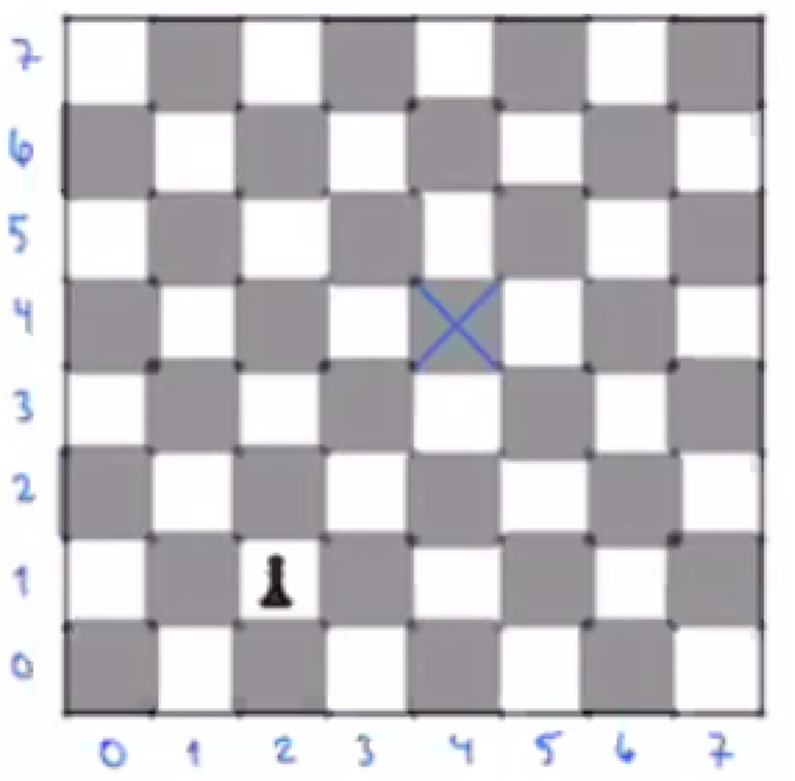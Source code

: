 <?xml version="1.0"?>
<!DOCTYPE ipe SYSTEM "ipe.dtd">
<ipe version="70212" creator="Ipe 7.2.13">
<info created="D:20200729094836" modified="D:20200729094836"/>
<bitmap id="1" width="286" height="281" BitsPerComponent="8" ColorSpace="DeviceRGB" Filter="FlateDecode" length="47688" encoding="base64">
eNrsvYdfFFf79//3PL/X8/u2+3u35I6JppuoMaZHjSV2sKGCCEjv22anbKH3DjakV1vUqHQQ
pAhI7237PteZszvMVhZYbLfkk3V2tp05c97nXKddl9FoMNqVg9MmGfVGo86hDCt9/PWU3qkM
7/TvrdUWjzWS5fSX/k2y7p3ekbUhZBnW+Nl3ZL3TO7Ick2Uw6FkZdDqdWqXSaDR6vd5tZEG7
t3oZN04rJdigX7vclYY1aI0JfkW/a9j4+7hisdRpdOoltWZJo9foDTqDxTcb3UGWwahWaUE6
nX5qcra3p3/4xeji/BL6CfgdnQFrFddiTqFeh6TTwiWsWnq10bBmaY1r/jPo15JaTuinVxK8
B+cMXzqtweLmrlJ6LZvPa5JBZ1lQV/MHKdeqQAZ41KktZTeLTD+qR4LyDDm2kvRqA8jqJMpJ
PBKgX3viZ6dn+3sGBnoH56bmgDJT0dXZw3YNZBlxtWOAK52emq2tro9XJtKkLDE+uSCvqORm
WVlpOai0BB2Uu6iyioqyqspyrOrKipqqijpQQd7VlKRMrJs3yvFJR6our6tZjcqLK9MSM7Hy
MvPLiss4lRaXlt5YVsmN0pvFDlV6007CsjLycLIz0/Mqy50nu6a6vNq5qiBPLHXj2k2phAJl
Z+aWFJetTTft6kZpUkKKUh4PSk5MtX0DfBASUFtdh1VTXVdVWVNZUW2+fVWVFaBKRyrIu0JK
4i77RVBEXF72tZvXq0y6UWmpCrjjN4vLzb9bAiopLim9UeZEJddLkuNTYsJjYiMFqYmp3Hm4
p+U34TbUYdWCKmurK9i8LatyrkpWFaWVFSUVeVn5CloZJ4t/eO/h1Pi0qY4Ce01nsG7NuQaD
HdBzqSNl/tNqdC8GRjLScn747ufPP9366897vc6cv+wfBArwDwzwv7wqoQ8GBPtd9L944ZKv
N8gf9MuPe7Z8+BnWti+/+Wbbd060c5XavnXnxx9+9vGmz77d/v3xQycCfAOWdTHA38efr0sX
HcrP93KgX4iV9v5y4MvPtm3e9Oknm7/Y8fWub5xppyvaYamvvvj6vb+9v/nDj38/cNj3or+v
L6uLAXxdciA/H1ZwjfZ0ydvvy8+2bnrvI9DmDz7++ssdtoIE7Nyxy1rffGcWHH/rSF9v3bHl
wy///r+bPv7oy8O/e/hdDFqWb6CNLpsVgBVw8TJPAXxdOOu9b/f+Tz769K///be//c/ft3yw
ZduX2zlt37rj2+27OO1Cj9/u2rFr147vTNr+vY2++3bbrp3oHn27fev2ndvgccfWz776addP
1wuvDz0f0ql1CB2NwUSW3t74ubmlwq+v2GaBgKzhF2O52YXbv/526xc7zpw6B1UoNF40JTeL
cVmmTzGkjJEyWJcvBf6065e//+W9//j//nvTe5s/fH/LBmn/7oNhgeEyUs4TJMNCFOlQtFQm
kyr4Ygi5x5FTWzZ9+v//n//67//7F5T497Y40OZN73246Z+b1qL3Ptz+1TcXffxIkpGaJJdK
l0VK5ZQ90QQSg5JtLUmsxPe87+dbPv/Lf/z1L//5t/f/vsmu/vXPDz9436RN//oI9OEHmz/c
tMUsOP7IkaA2+OzjrTt3fP/b7oPBl8NpUuG6ZJQyXp5gqXhOgijBnp/3bv5g8//8x1/+8p//
+/7f/8XXv/7xrw/f/9Csjz5itflfmzd/sMWkf31ipY/+9fFHbAnZxN6mj/61GWqzv/zHX+CD
xVdvjgyOaFVahI7OxjxGmOhMBqiVDWiwI9tu0cLs4t3b94Muh1Gk4uGDx7PT82MjE1OTMzPT
8zPTczPTs6sRfGRerdJwX3677k6iMjngYtCxQx6CSJEoWiKKJlyQxPV3CiLFkliysqR6sG9o
fnqe0xxoalmzbNocCV6dn1rkNDe1ODM+V1VaGx4ceezQiTMeXsIoXnpiLBUtEUYJBZECu4KX
sBy9IT01s7mpbRqSMctqZpGv2Wn7MiV1eoF/yfPsJT/v7s/NzIVfPH/6woUzPhEhUXYVHREb
Gy0yKUoYgySIiQTFgqKRYlhF2yoyHN4qzsspbHjcMvxi3FEi7WpxXu2426h/MfAiMzUzNiL2
3Klz0H5FhETyFRUaJYwWYgGDOANjIcERnISOFBspFMWIwcI8e9Lru2+++37n9w/uPoQcg9YK
dZPtDo8YVazUmCu9wYj7xBr2FCfck7Zty1SL6o62ToJgcvOK+vr6cf9rjcNHRnNrqDf9Xntz
R352ASWhSTFNEwxNQNsBNa0CC5oGOam0FJw0NTFwICflzgVvE0aLUhPTHj94Mjs151Ly7A9h
WAg6trOT8/XVt5Ljk6UiElLO/1EFrbAQpcApsSvuUzLeSfhCCiRFKikp7+0bUKl1eoPLfXHH
w8hg24wNjUNvAvoRkO04z+2KfyNAuBFkX2J4yaMpKWUrkiDjlQm11bVjo+MatRaNdK1jjFGn
Nd2dhfnFp+1dOVl58NOEmCQJGplPPCFziKRBtJSiCbtinAgyBHpYwQEhB/YePHzgcNPj5qWF
JWzxoeER52TxMl5rCZcTsp62d0qlsry8K33PB9Y1pGlDVkdLR0FOIXdpbLnikWWNFUuWuZTK
VsJKTiGTD8hKS0p/8rABGqlVoOQULp1WD5U/kJWSkEJJKD4g8KPWZNEKK3AYe5WDjEef6Uaz
ZJWWVPT1Dag1iKxVJ9gOWXogq7K0EsgyZ7gj2SVLbkkWY5csUEIcImt8bALIMujdRhZU8pgs
6JXAIwOdCwu5gayQy6FA1pGDR5qfAFkq9NOOyGJtROiAmQZydUYtK5VhGbnXlCxLAVkyyzaL
r9eFLPZ3rSRz3GZx6Wcs2yyTEFllYCqg8rmOBPNb27GhscpSaLPi7JLFuxevD1kGM1kLHW1P
c7JyKZKWSkh4BJRokrEQMOUQK3eTpUdgQfI0S0b1onFp0QhNHHxiQW9cNBiXXmOyrCRjyXJY
RF8fsizlBCtH4t/u0pulz3ufa9VaPJPoDrJGK0vL42RKmqDfBLLQ1A+PrI6crByKpKQSMDop
hgaaaAsRlFO5ag26QpYBTc6i5C3OGSdGVP3PZ7t7p573zw6ML4zOqWc1epfIIhBZz185WVL5
m0XWGrDiF2+415gszcaQZdts8Ura60sWKSUJCQG/wlCWZEndRdYBIIvtZzm3Bk18Lc0Z79Q2
MUROsL+MEOaImbqCss725zOukEUSsoLcK/19G0uWuUPNDRrb8iW3xNDpsIAtWev5c4Eszi51
0gZZyeptFoMYEhpUUlzS29OnUWmMhg0hyzYNtjfCUvbJ4pfwDSUrOzMbyJKICZIg8W/xtSqy
rG4TKabklAKRtefA4f2HXSQLBNbgs/aR6rLGwuzb1wofSpjbRNwfdfefu0IW9SrIspIVWU5y
iTc2yHBjgxtKlrO+0mpkRRbca0yW2i1ksWODoy9GKkrK4mQKSLndH8V6rckiHJAFZ9ZNVpB/
8P49+10iy/yn0xjnptXDL2b6usd7uibvPB5MyGwsuN7ZP7SgNi9te53J4o/6OifLNCwAZBGM
KEb8EshaJ1BOyLp5w61kqbSYLCWDyMID728cWdDJ4siCR77cQVbQ/t0ukmXglpXiM3ot8GKc
NxiLSrtTs9ofN068xWSJWbKeAFkzG07WOrF6GWQtt1nKd2S5g6zlu2LQIbNwYc4wuaTPvwlk
dbBk6d98shjb0Qw4FsdKEFkPG+bdStbs1ByaKU5IITeYLLAG+zamn7UesmhLstDQwTJWNEVg
suqALO2GkEVKREAW+l0+VtRLJosTXjyoBbIMM5Oae40TCRndqZndjxtH1UY1u4/Bhiy9Ub2o
7mwDspiCvCL3kMUurMKbUNpb2/Nz8y17oLTTsud88Ie2Gi2UkTLWGkx9/ODxeq1B3p9Op5ud
mq2tqU1KTIL6kx3stbhf5uUNbiCrtLjkeXefFpFlWFe1wN59dg3GqGvWoOtpZrj5RHOLRicq
k+qq6idHp3Qq/fK2jjUIl2puDUZrZ05GLmQLIZJCIm1qM/plk4V3hbAXqFrUDg1M/nm/PTmz
69Ll5uCgltSkZ4X5fUVXHtz5o21waNI+WdINIattg8kyt1mpYA2ut82yImvaTBZhQdaamXJE
VllxaX/Pa06WzJosibvJYmccFuaWyZKKSHtkMa+ALCMy+ODmLMyrep4NVlXcI5gWv8Dm2NiO
nOy+nOze3Px7Dx51jk/O2SPrKTTxBXmF/ey6QXeS1dKWt3FkwSP0s2Il0BvaeLJorkyuB66N
Jcu0bhCPYMhJMbkRZOGP/xuRxbZZaFZrUT00OPbwQTMlbyOVnVdLBptap0DN7QPj03P2rEHV
RpBl0KHdsq1AVk7eBpLFbppIiU95fP/xBpIltcDK7WSBNahRqd1EFhobhH7WO7JWJKuZI4vd
n+W8n4W2hEM/S6WfnFhUJD7LuT7Q2juLd1E77mexZBHuJItbLLrRZIEIAfFGk1V6A/pZvZql
d2S9dLKetKgwWUCVWu+ELL3WRJZOAzahTpnYk3PtRWvPgrOZYnM/iyZkhbnr7mfxfXS8TWSR
tO06mbWBZmds8MbNvmcsWXq9u/pZLFnu7Gct7x5l0wx6S8iaV2GgnJGlZ0cwdBxchvbehc6h
pfEFnctkXenvdTtZre/IWmE+6/rN3q4ezaLKfWSNsKPu78hagayWhtalORVKgN6gU+kczh1w
PjjNgnI2ZzQuOl/rvsFktTS35ObkviPLGVnXinu7utWLS+4hS8VZgwo3WoNvDVkyUo7I2nPg
8AETWezohEGv0q/spsz878IrJMvsWW6jyYJHQkikJqD5rDe5zXIbWVqVRT/L6brBtZD1Rvez
4AtlpCzIL8i8i6QFt1msNeh0BMMyp4Gs+ZdPlnliXa/VbzRZONulIumGzBTbkGW1+8MtZKG1
7jdu9j7rUbvFGtQbtewIRlVZJZCFV+Ta5eINIstS6yZLisg6+NvvR38/hsgy97NWWINh2Wbp
WZ8YDj3McKublrjVTVf7ewfXsrPJ6hYb8ZYxdNDc1JKbnWdeJ4PkwjT6Oshasx8Ma7L0s9Nz
tdW3khJSTM6sSBn/KkAkQXNa81AhJguNYCyqkfsS4zoGYx2Q5ai1dT2R/A3d3DckxCXVVteP
j01p1fpVe01ZV5vFrCe3ObKOHTre+KR5YX4JJ95FVx6uOG7fQLIMZrIMxpam1tzs/I0mKy2J
9TAzPec+snQzU3M1VfWJ8ckE9FYg2RtDFtpTXFzS1/0Gk6V5c8hCrRjBBPoF/b7vEJDVwCPL
lUswuIUsw9rJMrCjlMgph9bQ0tSWl1NgQZajbaHSFcRIaf6iXK59lwqBrHST76YVHOCvjiwo
Oa6QRa3vXpcVs/NZG0OWbcl89WTZWoNa0/1anF/sbOvaULJoM1nHD59oeLxMltE1slb25OkK
WWsVdnQDXS2NStfa3J6XW7iMFfKZSdvFCvvkcSIZkh2bnxAQy2TpLP1+610ynvl2rCVZtxLj
U5yQxWuIGVe2QttdMP8SyLLbUXIxzVZksT0dtCLXJbIc960s7pH5eHF+qav9mdN+1rrEkXVo
/+ETRzwaHjcBy65HLniVZGGPHBo9tFZAlmpRA2Tlm8kyu4xjTI6tWKZQS0S6KiCL2zzC1cB4
Fwkia3LONEyjW03QCgdkTU/O1tXeTkxYJosPlxVoa3aCgfxg3EDzWeoFlQGFgkF/eGHYytLz
BE9R8AW9Zkk9PDBUWVqhoM0jGGZniZzLDhdrALseSDhnifbJstrh4jpZ7NOl+aVnZrIIoRR3
i6y8NcrX5HjkdSFL71q8IQdBWEyGK3JtbWht6SjIK4KyJxFJxUKCtQYZu42UjIJKdiWRMj5W
uHCKYsRoPuvBk/mpec6usN4stsoAMVqtbnJipr7uTpwiQRAj4gMloxVyRsk/w1jea1e8j0I5
gTo5MjTK/2JAgiL+dm39s6ddvc96Gh49edrWAceuqLvzmZW6OjpbG1tu195KT04VRguE0UI8
Nxoni1cycayU8BR5crNkTeY0tdwbuJyH9hpyprK8enJ8Wqdh/b7yayfDyuOBHFlQJ2iW0A4v
qBkWZ1E/Kz05AzrUEgEBiVfQyhXzc0VZ+VB9yWRJhFRedtHa2yy+M0k2mAtUvUuL6raWjsz0
7KiImMjw6Fi40dDZ5wZOud7TsrG3ohgZ3xMmmIJCIiIkEsrMvVt/TI5O6qH+1Jp9dNvKaVAn
g+UlzEzP366/CxyFhURwcCGOKDmctGq/7DoYdCQo21BmwoLCTnuc2b97v7fXBbi0oryC4qvX
4RFUmFtQkJOfn52Xl53rRPk5eVYqyiuETwGqgX4Bxw8fO3vybEhAiDhGjG0/zt296dG1NNtt
bSVCqVRCQZ3Z19O/uKDCo1UO62RHRYWboFGjnY9A1tKcqvtpT0ZKJlQ7UWHRMRGxqGawwWS1
sm2z9v7y285t3z68/2hDyZqfm6+pqvM64y0Wkn8+eDIzNTMz5YoL9xm7mp2enRyfmpyYhvcM
vxh98MefpJTxOnP+wjmfkKAw1GytfuyCJ4veASkmYyJizp70Cg0MK8wtam9qnxiemJmYnR6f
sdLMBNL05MyUPU1Pml6CR/byZybGJqHM3Lh2Mzws6uyZ8/6XLkOb666xQSALexf//pvvP/no
05+++9Hn3AVxrFBBywAKeGTQAmCSlIA55Ey0zQZbRkqRYmlUWKTH0eM7t3/z064fPY56BgNc
sRLsQ9stAwJQ2qMjYoMDQyFPqitru7t6wSa0zczlp1OWgkzGmkKlZRYK28TMHPw3OTs2NN74
qAk7LvP28vbz9osJj2Hc4diHL59zF7d9uX3zB1sqyqqmJqc3jqzxsQkoJ1u/2H7k0In01OxH
D588/rOBryePGq31uOHJ4yd21fCk4dHDx/Cp5sbW+/ceQifL54Lvzz/+emDf7z7el6IjY6Vi
i/IARcgsqQsi2bVwJoHBEOQf/MO3P/72629gWV0ruPbg7kO4NU8eNoBxyAmeojMP0bXA1dkK
X6bp4FEj6MH9R2DqADLHjnr8/NPuo4ePh4dG4g4XnITqGj8SZpG8VK0oRsqEsm5aP3r/o//5
j79s/Wyr5zGPiJBwQiSBzhFYxdgHLEWQzjuh0NJZWcvwDaIYIXzViSPHvvpi6xeffP7Tdz97
nToniBQADlxDD8eU2PUEW48lAqTBl0M8PU57njgFeXL9avG9O/f/fPgE6xH7+PDBY6w/bfQI
dB8JbkrDn40guEctDa1w8Mft+1cLrgX4Xj6079Bvv/x24vAJuL9Wk/LUarLa7iVAbfPe397/
6F+bszJyhgaHN46s4aERqJM/2fLFzz/uCQkMB2tHLosDKWRxOLQZWNQ2gpNxtopXxifEJ8Qp
4xPjk1OT0+FL4Jt//XnPV19u+/H7n8+dvQBmoVQs5TMFdSyWVCRxQYRUJOUkiBJAzbbpvU2g
IwePQLciUZkEVnpaUnpqYhpWSkIqKDk+JTkhJSkxFRJmR/BSQgocwBuwEuKTwcY7c/rcNzt2
ffHZ1l9+2n3mlFdEWBR24w91NSZLIibhWMJLkouCwgMGyeZ/bf7rf/11x1c7zp48I4iK5ZCh
pa5O8FmhB80c5KQgKsbz2Imtn3/56ZZP4csP7j0IICsoBViA+NcJAeF6UvEqQQQjr3D6XQyA
CuenH37xOH4STBHIK5xvkIcJcUmgeGUilBNcfmwF/T5QvDwhUZEItyxBAZ9MgwMwUyNCIvbv
OQC1zbYvt0HlAxnFJQBLuvrchqqAu4SXRtbC3AL04/x8AziyUK+WE26CTZb5ymLfiXr0yD07
qaQJuVggPe1x9ufvf/3t1/1Q0clQIA/l8iomdhxDtgoxfG/qgNKFMxe++XonlFI/H3/IQDC0
4PtRtxf1000yJc/a974z0ZQcwAkOCjuw/9CPP/xy4vjJmCiBGO4RO9KOY2RY9LPwBy0DZ3Cy
Mvvh2vGUys6vd0KDe8bzTHhwOHQY6VValQw7HITjlFHmz0JjJIwSXvYNOPjb77t2fPfbr/v8
LwbEsm0WKSKBKRAYh/iAk4Q9KY4Vi2LE7IFEIuCEXuXGwCHb4du8z108cugYYAUlB7rPKB+4
YGSQP87lYAEVbk+jw6FaOLn7pz3bt24HUwSbsnxBCtcm+CwmC4oKfD9gC00tWKEbRNbs9Bx0
hfhkyS3HZlc1Qsv3zkRJZFjB/qHnT3sH+YcU5V2pLK2qraxjVVtTUV1bVYNUaVKd6bjasWq5
YJqgq/lX4aaf8Twb5BckiBLypz/498vGGZFLItnxTMgZ6CHGxohQoFgUH7YGehZYVazgAHqp
fNVW11uoqr7OUnD50LBCO3Ly+MkLZ72jw6JxJ2jN/SDuU6haIxggBcrnxfO+3l4+UKKu5F9l
Q5GW40ClJddKbl4rgQM2yKw5hun10hKe7EU4RefLb5ZXlFTmZ+VDtl+66B8aHA5Y4fFSfq9z
RdkYeMuC8h94KfDc6fPQskD3OT+7oLy4nC/nkVidC0pgVVn1tcJrUFo2emzwJZCFY7clx6d2
tDzt7xsYeTEyNjwGGh0aHRseHeVrCDQy+sKx0BvGOLU2tRXmFuERJHxfZE6nZVemyTz5a5p6
g2YxVgwmX2HB1aEXIyNDoyYNo8dhViOQkuEx9iQ6sKuxIUsNj92/cz85LjksKAyaXTxQL7OX
7asVdscNuSGOEUeGRMJ3Agi9z/pe9L8YfP5isG9woHegv6cfBAcDfYODfD1/YRL/2KyBvoHn
8KnnA4PPB9ua2q4WXoOcwXmlYDsOq6q1nCw9QnDFiGPCY0A5GbntzR3D/cOchvqHXzwfWpsG
egcbHjX1dPa2NLZmpWcfP+Lx5HHTApBleFPJgmMlk1CUd218eEKr0TpbbuR87t5gvQoFYKyt
qMVNvGlgeX1kWRcAUgbNFnTB/rj7QK/Tm8bnrQaQV7XqAG9N1Ru6Op4V5hSKokUKWqFklGwn
yB1ksYTSaDJCCl+elZbd/KRFq9JZp8E2VfxMdrKgAg8mz8z/cee+Qh6PgcKWsFvIwvPC2GaG
nAELZ2ps2mLehN01vzbp1HqoBl8MDDc1tmYCWUc9njxpml9YNLxpZHECuKDPlZORP/ZizBTL
BufSmlcn8siqKa/hhpTxgLDJb4O9KCG2PSArjvAZ6Exxg36CGBH0yh/ef6RR6bRqvU5rwGu3
zCu4LKekHV2Rtft9bffTnutFN6D8mwLb2YvAtVqDkD/jw870SaHOb2lo0av1pq3orsW2s1+o
dAa92oCWzmqNk2NTd+rvKeXxkD8igUQsJHAUuXWSZZqPBkjZ0UtofIGs6YkZV+uulaTXross
vdag1Rm0hnWRtZ4FJDiOD58sUgx1kaIg+8rkyDSOY76cP45c7LomjqzlSB82zRY/Bpzz5sl2
lgqegs0DRehW3R31klaLwq9bxV63szJqRbIMGkNXe1dRXpFEIHEUDnINXS0rsqRCaXZ6TtPj
Zu2S1rSY3NG8rQsrLQ143SyazzXOTMzcu30/TpEAmQZwSfnrJ+1tt1mRLEvXrHJcQwJZYMoC
xVZz/a+ELI1aNzE2NT4xvaDSrJMs2frI4sdjIkXQ/VEU5lyZGp1dJsuwuuVGdqssTBb0pvEA
oGnwymY1i4vWIL9IAFaEmIQzUCeDzVNbXa9a1KBlPDqXWqUV1qZqjUAW9BChTpC5LxCDLVlZ
qVmNj5qQhwcNr1g6IkvnwnokIyZr9t7tP7ApSLBTe1zW2TUGVkGWaewUkQVPK0oqrMnSvQKy
dHpj35S24kHPnce9Y+PzOv1rQ5apzSqaGpvVueJtwHWyhkxkKWglJkvmPrKghwXdB7FICm2W
BVl6pz1EV5Z8I7KeYbLctUvCLlmZKZmNjxrRii+NwT5ZNn1AV8iaHp+5U3+XoRVS89TehpFV
ad3PehVkqbTG0udGn4xWqqC1t3dGo3FpM9fLJmtJv9zDchNZUD4xWTS3qNtNZMkZpURMKhUJ
9slax44kIKso7wqk3G0b+uyRlZGS2fBno6mfZWvv2RtdcSa9iSwo7bdqb2NTUMJOnW8EWWw/
q3Jq/DUgS2MsbDeeim+U5jX398+/crI4UXyy1BvYZq2fLH7B2ECy9MauDkQWpHyjyQJrEExB
C2vQdtHsasiCg2keWQQ7dvHWk3XliT4orTO+6mnr3PSQwTBvNCwaDSqjEfJV5WA/8uzM7J/3
//S/GPDph5/u/mF3eFC47QrntcJlEuswR16QUwh1namf5XQTyqpGMKorqyUiCY5gS0lpGcWu
tXA0+rcaPypSEbS7SqmIjJMn1FXXaxY1eiBL66BwrrJ+6GzvLMwrkAglrP8Bxi2hJB2Q1QhY
mRwTOcpn18snG0NqchyRBb8oFVNSZLahGWpairR8FY7lbCOYXbLWUUKsnSmpNOoldXdXb05W
oc/5S00NLa7MZ6nUxqIHmqis7tS73Q2ayabFmbvNU43P5odmNADXooH1DGTzqTlE1kNE1qZP
9vywOyIo3L27OM1O3mSFuYXIz8+KZK0m60aGR6oqqwgJQUpJHDrNtDZpTWRZOVbiyIqXJ9QD
WQsaA5RP/rbKddzup+0dhbn5BCKLeilk6ddfG3C+gzBZMvbOog4Ruz/FLUVlY8kyq6+3Py+7
yN83qLmxddEFspbUhry7i9HZPel3+/+YmrneMUgm9CRmDFbfnng+tPSKyZIi19ZAltatbdYy
WQQmy7SE73Uny2h82tYOZElFL4EsZA1au6lcB1nwODk+hcgizWSZwy29xWRl1c9FZ/em1I6W
tquEuQMBoV2X/Dujo7quXBl8jchyffv8Sn8jI4gsiVgilUjfkeVgbLAJkq1bYl0ru6mIToxN
1tfcwlO62DcmHP87kBVfMXrlyZIwr6/41njlvcmktD6GfPpWkjU6OlpdVf2OLIdkpWY1vSPL
TdZgSEo7ceV57n2VpHCg4sHUrSczqRn9pPgdWa8vWS9hPku7qDXo3hCyWMMSvha+s6qsanp8
5pWTpdYYy1t1YWmtwckt0quD0VnPyu9P3awdT07rS0/te1vJqqmu4ZFFvyPLdj5Lp9Jr3kiy
FFVl1Wjd4KsmS6szto3oU252BMf9cV56/4zodkpBnzzpWXxSd3XNqIksvUOyPvnwEzzq/kaR
NWYii5CyTuPfkfWOLPeTBT+qUWl6nvWkXXlwOLRs+4m0E163Lvg+TEh51t61sIjdQTsm6+MP
P/n1x5dClt791iAeG3yjyOrYILK4krm8BuMdWeski3UwtbS41DawmFI7ciKy5rT3vaTs7qZn
s/Maw+tClsqtZI2M4rFBiqRIKdJ65rOshhGwszt4TJAn1FXWuZeszvanRXkFpJjAIxgbRBYe
wdDjEYx3ZK2DLAzXgsrQPTR/o6qJUjbffjI+saRDM8Wvjiyo9qHwFOQUToxMbgRZYqGYBqRI
miTWRRaNvYzibVxSRipB30aIyXhFQm1VnXo9q5tsyerohDZLHCtkndXLnIfPcCSrCoHDClcL
BLvW/c0bG3xdyTKNZqg1w0Nj95vG+iZVC0bjKycL7nVBTgFLlta9ZFVWVAqhfLqDLKuluTi4
DyJLmVhTVadyI1kGY1dHZ0FOvjCa9de00ki7K1hZbZ95R9YGkWXQG3U6w5zROMMGp1MZjK/U
GsRt1mrIcg2xkZERICs2RsDQMmi21mkN2vrEgI8DX0BWdWXtGslysM6k62lXYW6BMEbAuidd
OTCNk6LIHZj2ubOuoiDPCQGByHrcbNDwgvC+caPutmStR+smC+/Z56KpIrJ0r4Ys7JYBciw/
Kx+RhXfrr3j5rt16bA0KoM2iZajZktIbQVZCXJIdslwppY6WkRuMzzq7ivIKRTFC1umiRQNk
2/WTOXdazgK17DGedUyHnQpmpWU1P2mGviF27+wusiYnpm7V3d5osuAA7dYfn3HXWve3gCwr
HxQ4l0xkabTOty2wgbcMWIaVMgrIqq2pjVPGgSlIoeW4zPrJ4n+QYb0OAlkma1BrMOgdtEcr
kmX5Ho4sNm4RY9cDxvJAOiXH7jJshR1oLJPFLo7FfuMJ4UpkrVU6rb7hUQMmizb94juyNpws
GWkd5wJXa/nZBWitu0aHN9U6Ep8svZ24NhYZNfxiuKK8QiFXoPkskmJbLmuyluWcLKm15xno
YeERDCCrruYWkKXXGuyXT0dGoM7oaCdvZ/vTgpw8IEvJINe1Zm+ByM0pv9myW2VZatkUxGHj
4KmSiQO4xDHijOSMxkeN2iUdWIOaJS086jV65CTF5ATJoNfoVi12H2XT4yb8K87jAq+x/LA1
AxSb8psViCwucpPO5fhNbyNZuI7F4o+6F2QXoP1ZQJZuBbIMjrCyIWt0GKzBakJC4I0kNLnc
ZtlBzPlAgY1nJ2itZLQCyIpTJuKdjwadwVlrZWvNOioJOsOzDmizCsSxIjnF5hs/kC4Xo8qO
P3Pzsckx+/JoBrfiDj4OZR4eo0Kj4D2lN8r6nj0f6h8e6B3kPA1iB4PI5WAvPH2+OvUMgOoq
6/jO6NxLloJS4BA/0GbNTc2vGisniL3hZCkok6GCSwjkElgmmamZI4OjGpV2xb2rBufWIC/x
Y6PjNVU1YaFhghiBSCgmxNK1k0Us+x3i3HjKGaUwVkxKmdKb5dZkObL99A7D2fB8N+mfd/fd
vF4sEYqF0QIx/AQ7fAqlVBgt4g/uSUUkFhxDHmIhd9CxEonZQTSc4Xtfxx+PiYj1OXfxwllv
+MIr+VeryqorSyrLilkfuTyV3liDkAfdJGVSoF9QeHCEiA0h5LZeOR6TIZjYSMgWCfzQNN5T
bLn7chUBB+291P2sNy0567TnucYnzRtL1h8PL3n7bfnwk19+2h0W7B6yMFZ4vjIyJBLuAtzi
9uaOhdkFFJrQVhqTdGBzaXQo/JZWv2Kgw4H+gaKConNe5/wv+QcHBsdExbqFLM5ZLiGhLgcE
BwYEZ6RlLcwtQdqWAyzCo8Ey6iJ3LXqn0ul1au3Y0EhdVQ20Wd5eFy6evxgWFA74gCmI62o4
hnIFOcY5JOf7J4fzwmihIErAk5Dzxw4MwtOzJ71++eGX7775bv+eA74XLsFH7DlFh+8Xrl7o
s95ePr/++OvR34/iO+tGuGgJDZVGsH+wn7dfgjyhrbndlKuWxUCv068ou/kP55saWqIiBF98
9vX9ew8X1k+W1uGK3Fs19V98/MVf/+fvbiVLITOtESLhzh7Ye/DwgSPZ6TmP7z/uau/qftpj
Vz3w2NnzrOvZs04H6nrW/ayb0907d2mK3rtnr8cJD6+z54KDQtZPFjeZBa1VeGjkKc8znidO
iQQSsBw6O+DXe7uf9T3r7O551tuDjnu7u0A9VrEXe7q6ey3V3bX86kBff0dLW1Feoe+Fiz98
+/2BvQegcYHimpqYhmKmxKckxSUnKpNAcMAXfpX/Br7we+AA7MbzZ87//N3PYIQc2n/4jOfZ
6PAY+H68/xeLbSIpfiwYl4VaxlPHT23Z9PGuHbsA4bCgMInZ5aNbVuzERsYCuYf2HfL38b9e
eL2ns9dcQrqfPe3uetqF1fm004lMb+tEYgtPD9ypkaHR5qbWzPQcaLA+//SrwvyrI8Ojaxgd
XWKxUhtQZGmd3r4fDI1a09H+9OiRY+//418/f/8LkIX2YkhNbiUoFMVpVaLZz7LWPq0EuKB2
PXbo+Feff7Xty+0hl0NTElLzswsKcgqx4BgrLzMPKzczLyczNycjx1a5mbl5WXl52Xn5OQVY
cfJ473M+n33y+a5vdp045hEWHEbhZC+LspDTlFNs+F0sEmpOoTT4csjJ46c8jiHX/dkZOXnZ
+fh387LyLZXHKtd8kJfPPmUTnJvPPmUDOLKJz84rzC2Ay4GC7e3lvX/P/t/3/37B64KMktVW
13a0dbQ1t7U0tbJqaWlsaW1qbW1mnza28NUMj+gNra0Nra2NbaA29rHxz8aaihpGynif9T5+
+LjHUU/f875AFor8aLYVcc/OvKqKti8pzQUEZBeKmJ5iHs+dObf1861ffPblkd+PBAYEiQUS
dguPS2KchnWGqjg0MHTvL799/cW2vT/vhe5JRnJGVlp2djqUCiS4EWZlg7LSHSqbE/t++OyV
gqupSWn+vpd37fj+k48+g1s5NDhk0OlXS5aaXX2hdeozE5q20bFxiqY/2fIZ1HLhiCxUIOWM
XCFTyFcv9CkaBcaF+hO60tFhMUcOHPnm650/ffcz2JxgqHB9B3P3Ac284I4DG1yGMJ20kZST
+eMx4THnTp+HW7Brx3dep86JYsWQ7DULhwfiFMfEQWpDL4eCNUuaAzCRYi7lhK3YtLEdIoG5
N4TD6AgJcywqEht7IOhKBPoFXjh7wevMOX+/gIT4hMePHi8uLC4tqsxaWlpY4g4WF9inC6Zj
9BTOz6tUPKnn1XOTc886ugtziyDxYGf6nPMJCwwTRYtQV251ow0MP4Q0CB/jZs7f13/Pr3u+
3/X92TNeMVExMhruuhIJ/oXMhGIgZ0uCzG5WK6yymi8wLIGm3T/t+Xbbt/t377904RLuczkq
FTgIkSuCN0P+Q9sNjTiUmc8//gK6jeMjYxtH1vTMbElp6a8/7QaDTSKUpKWkgfJy8wsLitam
/NyCotyiawXXoAGCu+nj5QPGQ4Dv5diIWLguq4u1Ehea0NE6H1Q4RSZBSYba+MQRjzOeZ4RR
wozUjPy8/DUKrje3kC+cfhQi53pp8ZVi7GycFx+NtJQpAppJ/HrAXBVAyrmRNDyBDg16ZGhk
eFh4ZHhkfFw8GLfTU9MatdbcUzDo9Xgwh/dUb3ES90H0Gj0WHKsXNYN9L0qul6AiGhwOErH9
ILxCYzUjeM7IiggNv3D+wkXvi8BOTjYYH4X5eQUgKDZ5OXnwyD5FuYqeWgk13AWOlJmaBSmE
ehLKf+ClQDEyYknna6dXG3TM/2IA1PPbtm6/XXcbekNrsAZdJGtxSdXe0QHmENQYlWWV7W3t
oL6evoHnA6tVf18/Uu/AYO8g6Gnr0/qqevhaqD+hCTNNZfJ2ErGjiEpz2Pc4aOlsp0isAlXA
G/jvh49HhESC9VJ8tbjpcVNvT9/a1Nfz/Hl3v1nP+5719Xb2giaGJ8aGxh8/eIKXufKjH/Ll
6Lzd9X54yilenoDX0oMtKogRQLVfWVE5OjKKJtPX8afT6CDBVWXVkDnYBmBYN4xgnPMjnqyT
LKkY3iEHTFpb2rg87Onugcfnvc9BvT29+MBW/b39/T0DjtTe1A51GjZjGBSRRMkPEGa7YHIN
gZCCA4L3/Lz3ZZKVn53f3dmNbQ/1khqkWqWwGQMHGpVGtaiaHptua2oHywTPgUJZwnEtuRlk
u3WRk0rVPMuzHIIWKjTAFuzwP//4c3RoDCd7jVq0lAoJyvnYyNitmtt8fOzu53JiaFlH0BaR
eNYJFxsFoxALxQwtKystHx+bgJ4vbpjwGlqDntdU8WRaYWuzMkGr1o4MjpTfrIAqiN1lgAqn
0mRr2Q96siJZfOEwuAzJJCelVJRVQFWwML+IjVicY6Y/7sDun0rjSNOT0w1/NiYoEqW4C8Dm
lZw3x7ccuGT1PqNeKll64+KiqoMl62rB1aGBIf50jGHVMnBrquEAzP6Olg6OLNaNLb3OjUgc
WWBNoTEuCS0RSICsxkeNc9Nz7vK+u5xjRjRrVldVbwqczWt3HK3mWlHmsKRo1g+1xbRMIpKA
WVVaUjY+Ng7WIJefzm+BnXViQJZKOzwwUllSCeQu/xBlsRTKpQqfP4JhSRYbBpdOSkiqqapB
CdZoTPd9HU6DOS3MLbQ0tIKFw9Vj/N0x1jm/2iH9dZDFz3mVwbhkMGpWIgtqm452e2StzR+d
0ciRpVvStTa25mXlsfaPknXIYwrjsk5rmR/FDDo46ckZUNEtzC6sx46yPx/NklVffYtPFn/6
hjNuZWtZxsNmBXQjxIRSriwrLZsYm7CzaNn1yHdmssAaBAvBYv2hTWu1Ug7Ty6HGeXCZRggJ
KiEuAcgaGR4Bsla9p8ZxABS4iU2Pm9m5A5oLLmO1nHLtk2VrIgt6tbOLxolZw8SMHj3OGoam
FsbmVAtOXam/HLLgNsEVcWQxTiMzvhFkLS9E560zdy1sH2O1+hTIkkqkcco4sAanJsxLK52E
u7IH1DJZS8tkcem0y/4qyCJsWi7phpOFcxt3El20ujeCLCjG8wvam42GzFuajFvanLvGnDu6
zGv36u4/HRyZe7Vk5WbmgvFmWprroAV/c9ssu5fg/OqsXwKyCBNZ0MtYC1k82SWLWUuevxZk
rZiZGz2Codfpp6YXE0tHvalHZ8V/+CubL8c3x9D5JTUNA8Ovniw8avHWkLUc+tOyC7AGspAg
b8xkzUzPvCPLts2yanNfJllQjOcWtNm35kNTO2Nyn6befpF9f6jsdnt7z+jMguZlk2UadTSA
zd/S1JKTlUtKSEoKNg8JpQhvfFh/5YPJgpyXCqVpSekNDxvmZ+dfAlmmheW8XYeruhY7hZzk
kTVlQ5behVCMG0KW5fIMKV47YRItpV9amyUzr9SVvYo2C8ciufZIT1wZybw3+WjW2KY2jiwY
57Urjw1uHFkataa5qTknO0fKei0jJFIabU50G1l4MIQQEEDWEyBr5mWQZeXZj1k3Wbx+Vpkd
a/BVkuXYiH2JZL1aaxB7n865tRiS/DS+sv/RjKFTa5wzuDTq/rLJIt0Ti+1tIouQEEqFsrSk
9B1ZryFZi0v6+JLRw2FVF6g/c/5QPRg2zmhfC7Kys7KhTqaRbyWSpmj6rSNrzeXzHVl2yWp+
0oLns+y6qHoFZKkMqVXTp4V3Twpuh6d3Mtf7H3dOTCyo32KycD8Lk9XwZ8PLGcF4R9bLIcuR
87eXT5ZGa3jUMXO1pjP35tP0oi6hvP5q2eO+kSnnZMFLqgVVZ3sH/caSZRrB+PMljWC8I+tl
kuWWYeR1koW8484vTk9Njw3Ptz4ZS0+sTs+tbOzon1/SOidLDWS1bShZ0M/aQGvQNOr+zhp8
i8hKjk9xlPiXT9YyYlrj5PBSfVV3TlFd7R8dzuezXgJZeATjHVkrklVW8u83Nqh3SJbD7Hql
ZE2NqO7WPs8pql8NWdTVgqKhgRdvIlkZKWim+I0mC89nTYxPonAtrrvXe3PJcqD52YXGR00p
Cal40bXtWrhXRZZWo50cXWp8OJSZXJueW9X0tH9BpV0NWYPunCnWaFuaW3Oyc5fJQtP3boi7
wS3YY/d3o6AbQNbcG0sW9EPj4xIqKyrHx8a1Vu6tXkuyKMKGLNf/nLBmMJGVmpDK7uMmX582
a3FB1dQxknG9IVp+40bF3YGRceTt2GBV/A3sOfZq9AbVwtLT9nYo9kUFRS+ALK5oGZ3tC3AW
6GCZLF1Lc1tuTj5JUNgxhcnJBuFcK7VW5sUPbMFGbVZmSiZYg3PT6yPLbhWByBqrraonCSj/
FHJJDb9LybEYVxzXOK8fSLQGAzIfCmplWQVa6+6C4zgedwYraZfUwwNDVWWV8Yo4inAbWabN
MtwuOURWYk1V7cjwqGYNWzUdN17LZPGcvLnHKxSBJCcVwf4he37+bdvWHbfr7szNzLlO1oPO
YWVVC3njweO2p9Nzc7Y7EvBbTRWewbC0uNjR3iYlpIUFhYP9HFmOETKsFEXEvKdSq9a3NLfn
5hRgJ2MmV35SywVp1qJX3G2N3YRyC/akQtTPerJ+suwWABxZsqpOSoDNRmFn79gxFOcbipKu
hyy4CrRRN0ERX1FSPjU2qVs1WXq+tCrV8OBgVXl5vEJBsWHv1k+WlRteM1nIKffI0NjayXJu
DbqbLPaS4RKUwf6he37et+3Lb27X3kV7+lzzDqrXGoYWDE+mjQ1ThhcT04tqtSOyDC+RLC50
DlsI10mWDLs058giBEQ6O1P8ppBlc7vBziQSFHEmsqz6Wa8fWXg8fL1kOdr5yK7BSI5Pwa5O
3OJ31y1kGVkHaHBzVFqDRmfH0ay1NWgmi5BICvLzBgf6V4Bn5RetycrbeLKW12CsM7iSbb3K
9rNqquudkEWTa+9qsWcolqz4ytKK6XF2f9YqxtbMZBnYHH/zycJtloms16nN4i+ucOS8mSOL
/cegWsJkiRFZgwPOepqu9UetycottHSZzqB9qeuzBk17z9mdKe4ny2A9glFbc2ttZDkPumFe
dkiTEmmiMr6qvHJmclqn1a1ieA0DxROQNTI4WF1RkaBU0mayliMsrNUpNDdoY+5nMUBWbXX9
6PC4ySWOW8cGX2eyjAaXyIIHlWqJtQYlhQX5A/392H3JmrEyOOhn4REAEMXb8rOs1bRZpqAM
pAVZjx88Wa8fDKuxTeStBVp9/fjYRF3tbUyWlO0wco7fl+Gy1wSsfK/NUVxJMZmoTKwur56d
nHWVrGVZkKWBNmtgoLKsPFEZx2YszZjsBGcR7lwJvsPfOg3ZHqdIqKqoGX4xqgbzyE1YWZAl
fhPJwmPMBnwMZLW3tZJSgiXruV6n0yMDw+BKeNPl3DKPTnHQovkslQ6TJWWxIsQkiJSA8Uyi
yNfcTjqLMQ16xfqfq4HxLSaERHpyBpA1OzXnxh4W5IFqSQPlfGJ88s6texxZpBkufsvlJDSP
gyiNy2FSaUImFdEJ8qSqsuq5qTm9Vr9G85X9A7Je9PdXlgJZ8di3LWoTWVeHdpfhrQoubnaJ
lNBKeXxlefXQ4AjkkkG/Sqbs9xlNHmagn8XOZyFXQq9VP2vVZC0ttba0sP2s/MGBAfvwOB/j
sRz6xfmMyWpubM3PLeQKIYMGq+Ee0eshy8pJmlSEAvI24pnidQexte1tTU5M3r39h4ks1iBc
D1nIy6K5n0hJGEpMU4SMEFJxsoSK0qr56XloJVdTA1hag2w/C6xBNOouj0MlU0qxwe/cHCGX
IWVJCSn1tbfHx6a0uJG15/bKfvfKNsyTJVmtDa0ZKRl2PRG9JmQ5G2EwmtoXaJ7m5+abGpui
o6Iz0zN6u3uReyuj2e/WSi24KYSc3h5ZeoN6SQtkZaZnCwUSiUgKBVLGKNmdjxZbv9dA1rJx
gqIISdgVuY0LQJbWsEahC0HhWgy82geegqnT19t/80apREyKhQRqc23IYhxEPOR3T/ibuVhP
gwpoqggBLYqWikS0SMwoFCnlJTUzk3N2VjfpnMwRc4kHw1Wr02o0atX4KAqFqZApBDGi2GiR
REgyhFJBJTCEghJDXYQKGCto8bHo1UoqpnCb9WJwRK1C8Y90Gr1JWoNOa8SZaVcGnWWkOZ0F
Yotzix0tT9OT07Ej4tfTGnQ+dofJ0ul0M9MzjQ2NIcEh8XHx7a3tqiUV3CKLyKGc4zsdX4gp
FI4He0V2TFZiQkpQYGhYSATcaGwNkmLpOtss0ziVBEqmKMg/WCIgaitrx4fHDBrd2qTX6HQo
xhArVDZQsKHZ6fmR4fFHfzakp2UBViKBBNLPTcytmixz9x83WFIhJYiURIUKQ0JiwiNFDJNY
VlIzMTalBhPUVEohSTq9WmdQo0f8FKTVaLVqrU6thZN6LvFwVqPG3jAnJ8br6+pljAzyPDgw
PDIsVhJLU2LASkaKTGSZmZKRYobvVdtFiWLFUFVeLbre9bR7amJmaUEN9snKUuu1rHRQxJZY
qXQ6lV6v0nNhnsAefvKwAeANuRwSGhjGBRRzU9RsJVy7n3fADzt/+nzLl+U3KyfHpnDkaPeT
pdVOjI7XVFZ7nvAICwmFg/7e5yMvhkdejI4OjY0NszIfjIKGkEaGRkHDoBcjw/gAzgwjwXvg
eHR4fGx0oq9nsK7mdkyU8Mih40cPn7jofQngQj4xUFfLxJTrZPHhwmWVjVsRduzQ8bMnzyYo
Eh7eezD4fACpr58TG9bQJP55Kw30DfT3DfI18PzF4z8b6mpuFeQVQTsVERYFiQdr0G60Vud9
EysfDjh8qiBa7O8XesrzwuEjZz1O+QaHiDLTr7Y0d/V2w68P9fe9eN4/ABrs7X8BKYf095ll
Dr/IphwFcGQT/xxuXG9vX+/z5x1Pu0pKamJjqXPnLnl5XQwJjpJTCUnxGSkJoPTUpIzUJHhM
S0lMS0lIS4lPS45P5eIHORd0f0BoiwfBCGPF8crEkpvlD+8/etrxDGfa896BPlBPP19wkhN6
G4o+afI1jSJIso7KB/tevAA9f9HZ1nnzWonvhUsnDp+A2xpyOdSNZCkoJRjeXifPf/XZtk3v
fZSfXTDUP6zXGNzWzzKYLXTkBlw7MjiUn537467vj/5+OE6mgM7v7bpbt2tv365Z1p3aO3fq
7sAjfnqr9jbY2FDqsOpB1SbBq7VVt27V3bt352HpzarU5MzTcCFf7Pji06/3/XYwNDicEJl6
0xQB7ZeUDS7Pj+JEWlWPtn7R8dg7lFVxjBhuwbfbd333zfcXz/umJqZUlJaDym+WcSorLuXE
P2+rspIKvirKqpITU4EpAAqwCgwIjokSQG+LpuQ4dB032imVrODR3bbOR+EMwqKPnfD6avv3
n37+w/ad+w8f8Y2KiCsqrCotrisvqS8rrS0prwRVwP83y+yqqqS84mZl+c0qVhXlN8vR1VdV
XS+rTEm/4XdZdOT4uZOnfQRC+sbV8pqqO3U1d+tq4BFuXF1dbV1ddV1dVT2otrLOubj33ILP
VtVXlVVnZ+QAWXA3oyNjE+OTrxReKy+tBJWWVCDdLAfi8DGXn/Cq6aAELsqkSlBplekYkl5a
daPoBiDw26/74J4eYMPq2ctDcg3tLBvVVyGMlpw4cnLLpk/f+9sHGSmZQDeYB+4ky2DqTABZ
Y0MjN68X//rjz7/88NPF8z7CaEG8AgUjsFK8PIE7VsriFbI4OWOSwhzCAEtOK+MUSSlJGQyl
DAuJ2rf3948/+vyD9zbv3LHr7OlzESGR5piDQnGsyEam2IWcLGKXCAgc3YPNWzI6PPqM59kv
Pvly+9YdnsdOwlPc8GFabZiV8s/bCsPCIQPmHxixlwOCgwNDw0MjY6OFIra3CI9wjI1DEBQw
oU2arcQFZORECKWBl0N37z38/gef/u0fX2755Ieff/E87xUjEqaQkjSaSKOkSVJaBmJIKA9S
GUHKCAqLAUlIEHvM0FK5DI+KMMq4xGRlcjKlTIwVJftcivU6HxQeKS66UjrQNzo1vjA9uTg9
OY80NYM0OTMzMTs9MTM9Pu1I8IbZybm5qXnQ/PSCekEDj9Nj07dr70RFxHidOX/6lFdIUBgY
yTIwcWmFhYXMNu7YeObCaHLTf46aFciZy5cCd+34butnX/3yw69QYXJ3H+ck2IeCKKEwWsjG
vlyFRNFisMCFUWLPY6c/2/LlJx9+dr3w+tjQuGH11iB/4NxiEJ0XbNdgMCzMLvz5x6MLZy/8
vu/382cuxETExsniKAkD7SYnqYgiRTQ8ms+QEsehi8RQtYtpWqqQSmQxUaLzXr6/7fn9u29/
2rN7HxiEYEikJ2ewSstISeeUmZaRlZ6ZmZqJX01LSktLSocDqFiwMlOzQChIWVo2jlUHFAf4
Xj7428FzAGxwBBBnS5NUJAGRYmJFuEjziDouBsAOEBQdBZdEpaVkFF8vKSq4mpOVl56amZqS
AY+gNPYYXuUSaVfm683Al5ObmQdXIRZJj5049dW2ndt3Hvr+p9P7jgWfClIESjOjJNmx4hyR
OIMSJ9FEkpRkCFJKSAlKKqVIqTnKHgnHNEnSpJCmYilKiEYuSYmEzoqWFFwOy/S5lO91Icvb
VyqlE2/ffazRaNEIx7LYP63eJI3OkfRqPRdCCEUR0hiW5pamRqfu3f4DcgmYgmZLhMLSWZvH
fKBwrqJpFyy2VrSKPbEcTkJMAThQYR787XevU+fgDL7vnNj8TIeysXplpCdlZaZkC6Mkxw95
7Pv1wP07D9B48hpG3fXLE0z86FtW6/ZVS+qnrZ1B/kEeRzygoEIFiIJYLY8gITGEAlpSeDSf
QaEKHA8cQZ0PuQpVloIkZCIBGRIU4XXG+8L5i1Bcy25W4BiFrY2trY0toLYmfNDc2oSetjS0
tqA4hq3mty2rrakd1N7c0dGCdKfuLhj/wQHBgkgBgbCiZSQSf+qZpYYFiiAt5qatRXOFAZcN
qIGhSIiEhFKRAJbMYP8Q9NZbmtqaG1vbWjrgoLW5HasNJeapE0GC+ep52gMXWHyjNEYo8Th1
5uyFyFNe0ce8Yo8GyC5JMqOkObHSHDGRRYtTZUQqNFloGo1EWNEUoESh0IEkZXpKCRg6mqJj
JbQExY4gskKi8i/4pZ86m3v2fIF/UFxial5Dcyce5zRY7o5xZd7Wek+N3qhd1E6NTd2uuwMZ
BXcTL0qxCp6Oj02tP/sIZ/AxNp4tvA2zW+34s+dQQ0aFRYcFhScoEuEWW+UeLgNrU2tDR0dz
V015PSlizp/2bnrcvDi3uGayUPgydu7XYLGqaTnT1Cr1s45u6Cp6HvMMDgiBy0Ghiwjo7sVx
knMilUhsjG/+wJecWz9DysE+wViBNSijwVyMpwg5NF7hYVFQvbc0ti7OLkHVtzS/uDi/uMQK
DhbnFsyCp/CqSYs8LS1LBerv6S+7UQYmIopmiCpAwIqRWYznWyyd4mZObYVW4FvWunJGydAK
qGOhH1Ffdxvq9sUF9ezMwtzMwuK8agGlR4W0oFpaUKudSjVvIZ1KNzc59+RxU1JaRkhEVJRQ
ERIuP31JtvdC0vHg3ABxTgSTJZClSckkikoEg5BgEFEMCeWVG1ClUINFUTQtYphYMArFVJKQ
iAuKyD7vl3vyfMbp8wUXL98Mi05LzS5sautivShzZBm4ufzVYcWWGejvg5UIHW0S2IHeLmsB
rkCWedUoZ2xb9ZplNrFa8Hh7yfXSF8+H8L12j+bU6nlNd0dvXmZBgG8Q1N5Q8Fwkix0bR+Ph
YD3q9QbASqPVqzU6I7/Bspw2BrI626HNCj5x5ASYuNCNgkqDYUf+OaEGiycZaQcr3lY+hBUW
wEWZQJNDbzc/t7C7s0evNhi0ljWno2V7TtfGjA6NVpdVs90uzi+0mSDrIceVxbVZnBkjY5Qk
u12itqZei4a79aYxeY0eT0OYFsPqjatYnc5Ks6hta+tMzc6JFkvEpFIgTvAJTf35fP6uk4XH
QwovUlnh8YlihQJEyGVgMlAMLZdSCpKRS+EAdcBMXqAZCS0XU4xcQFwNjco67ZN7+FT+ca/C
i8GlITF1UZKslOz8x81t5rzlMpFNBEeWs7X0Fjlv0KCT0DW7XXcXgMLWHeSVc7goS7IogrZr
B/IF9xRq76qy6snRqVX4LnBBcAn93QNFuVdXSxbcd9WiBmpXrVqv0aLGiutnWa2c0OtMizDU
S28DWXxX5G4nq6aqbn5uSb2k1WsNzhbGuyhLsiS0En4kVJp8PDrrW4/CH49VnQi6HiJLIRJk
kjhEloRthwEoK7LkFCWDBk0OvUcmPCbH93LC8bPpx89d8QmsDImpD46uixRlpGTnPW5xTNaq
rEEzWZNjU7dqbvPJsmIKT/bxe1v8Y1c23WwoWX1d/fnZRasla2Z6rqN16M8/hocHjEtL+rGx
ydHx6SW1waI4WAWwWybLw0QWaovXQRaLEjYIQWAK4qcvgSx2psxtZIE1CJ0Cjiwdt6JP79rS
5JXISsvKiRGKpUQcJUkUEknBkmSfkKy9HlV7T1d5Bl4PkOQEy9JjmSQRnUBQ8QzkMBKNbEMK
/mgGDEQ6VURkhkdl+1wqP3X22lmfa74h5WHCcoEsJYpMjJHI0zILGpufmvPWarJ/1WThZRKT
o5P1TsmyHRhckSyrRWtwT6FEVZZWvT5kjY6M19c0F+Y0dDSrpiaXGhtbHv7ZODA0oTNYr25a
9oOxqO5qf8aRpWTi2JF/t5KF4JJhsnq6eg0ag9FNZNWU17BDgpx1YcbKLWRRckxWbXU9dKbw
ui93kdXe2pmWicgiJUpakkhIE6KphEgi8XRI0f5zZb+drj7uW+kryYumUkV0EqTCZAYAUWhw
kISeFjRlYiItPDr9UkDGqbPlnqdLfQOrQmPrI8RlMQwtUMgFUiY9q7CppdP80+smi7UPWbJu
cWSRjsla3pRnSZbDiXUzWTjg7KsnS29akAn/Dg1PlZW1pCQ9evxINTK5VFbTdLX4fltHn0a/
3HO1Q1bHs6CAZbLYcFcAi4ITPOVLJl0er7Dd+EOzcNEmsxCwYl0QSGXCWHFBbhGQZVo2tu6Y
p6PDQFY1ISTYRdE0jpHBkIxJKzvcsJAFWeyGdIaUScVkYlxSXc0trVpnMDheorzKS9CpdU/b
u9IzcmIFQJaCIeKkZFwsoxDI5EFkkldY3qGz5XuP3vXwKwkTZQvoNBGVQpDx0HKxliC6Vgkj
h65/aGTWhYv5p87ke52/edGvODSmJFJSGim5Gk3JRYoEMKkysgpaWjt5+034AVkNrg4PWr5t
YsxElnlbEMPece6RXfpFyk2ba/AZKa/9coUsNoghImvMrWSxaxSfP8NkBbY2tiCynNwpZPyj
MQu1wfhiQltW8yIuubP61lL3qCG7eDAtr625tVdjNehqZQ0+7QKyPI56AlkKWunc589qgxty
x/BYlHelp7OHXUTqhkXpo8Mj1eWVEqj22YWILFzu9PPDOoYiE5VJt2pv63V69yykNxfRZ53d
aK1yLJAFvyWXknIhzYBiZEwEpbwYlrP/RO0vB+/6BN4IF0PLlRlDpcbSKUImQcTECZn4aFli
BJFy1ufGoSM1x09UB4cUx4iLYsnMaDI9WpouoJKFdIpArMjIzG9t7bBa7WZdOaxyQ+j4GNhF
9TiIJ7bDHcUIsyoDru+zZidQEFlTQJa7sh2TojU8736en10Q4Hu5tbHZRbIWtMbBcU1xRV+M
+D6paCquVSkyXSKr62lXsJksyLG1keUou6zJgjZLZ3wjyEKuAITSjSMrIy2LXUiJyZJxZEUy
8jA63k+SsfvQ7X3773r73cRkgQRUopCKF9AJkVSyT8CV3w9XH/OsCgi7LiAKQUAWehsJb0uO
JZMEYvlLIItfWlyMzefENxTfn2TFzYpXTZYeeZbRqcFgmVkwPGwYT8poljB3pAldJy9WREmq
mlv71a6TZd4Xs37ZZiki61mvuzIKWYMVVWKBaIPIYrdVbhRZ3U97slNzRFESWoxsO5JgxBQS
wCWgmWhGHkImnPK+fvBw7e9H6s76Fkcw6aBoKj2GSg8TZZ0LvPr78WoPr8qLYcXhRIGAzAQJ
yWQRFScilRKpQkzIRQI6Oz2/3UyWw21oG0DWasMcoFXWyB+XRZjv8teFLA1afqIzDo6o7j+Z
qKwfzLk2Hix4RMXdb3q7yYp9Y8lKyREDWSKaQfsfaejdgkRsyxXLyCIYxWVByinv4oNHa494
Vl2Kyg+jM6LojFBBnnfAjUOeVUdOV/qEFodIrkRSeQIyHSSi4sWUXEzKCUImkTBiAQVkdbQ8
fWlk8Seq1kSW/PUiS4fIAulYV00qtXFyxjg6YWzpNqYWtqXlP/w3IYtdTfHWkMVEymUg/5jM
kz7FRzwrPc6X+sfkBsUU+PhfP3Gq/JBn7fng4iBJYTidF0lng/kHElFK6Pq/TLL4gZvd0Wa9
ZmShsUEdarY0Bm7/KXC0YDQW1VSmX7mxBrLcUkRfJlkMHhV0q7PiV0oWHamgQBFypX9sxkmf
aweOVHteKD5zvuKER8Uxj7LzQWUh0uvhTE44kx7JJAtoJUgEWL0Kshw1VW8NWWjvtv4dWW8b
WWGyhABh+kmfG/sO1e4/gMi6eLkilLoWRl8LlyeHK6Bpk78ja2PIYuHSGcxrvdB8mMGggc9c
ranMeEfWm0oWCYqQy8PlcZdFqad8ivcdvLVvfyWQ5RtYAVghspjscFlaJJMiYBQgEf2OLLeT
xV9FCRSpkIdOlqzMondkvaFkSUFAVqAk5Vxg4RHPqqMnK094IrJOeZVfiroZSoI1mAdwRTLp
AkYOenlkVdezvqfot5ysZadYpvgiaA2HQQtk/dHSVF5/z0SW4W0mi5biEQzGSq6HOHn5ZGWx
o+6UGG2BIaUcWbSQpmNlQBZSEJEMWB07XXHEo+ZC8JVLwTfOni856lHuca7aL7o4VFoQQedG
0pkCOg4kouQvh6y66jqGlFFoAQZeu05RXD5LmbeHLK65skLGaFQZjS/GZto7h95+slinu46d
rVFrgGtDyXrW2ZORliOIlhAETUiRc1MTWQwlZKhYGRMpU4ZRCecvXzviWYOwCroeSmVF0ZlB
UQVnzpcdOHTL83y5f+T1cKIoisoToEnkVBEV93LIqq2ppSkUEI2SstsyJVJ8DEIh0kjm34Es
ld6wpNG/I+uNIwuwunC58NCxmqMnqy8EXw+jssKZTCAriswKisk/6V22/9CtYx51vsElPLIS
xJTiZZBVXQsQvf1kLXtJtTivMSK4NOz3vZ1kjYxWVVSJBCJS8kaRxcoeWUgiSiak5RGi5AuX
rx4+VnP8NLRWJcGS/HBZGiiKSYpmEiKoxEBh2invG78fqT3pVREUXSSQ5oFE0gyxNFVMpBCS
ZIkoWRwr32iy+HobybKvfwuyKt9YsrpsyUL9FRGliBSk+PoXHfOoOeZZ7R1UEiS+Gs7khstS
QVGy+GiZMkqmiJApLsemeZwpOXKsGozD8MhrseIiEZEjJjLFRAYhTpMI08Wxyo0jC4fH/bcl
S+MmstYG10sma3lnllmrinLy6shiCKkMxLo6Y6KFyX5+hSc9Ko6eqPMJKg6RFITTeeFMVrgs
GRQli4uWKaLl8ii5DHQpLOfEqbLDh2suAFxRVwXiXDGRJZZkEqIMiTBTHLNRZNXV1EE/C9mB
ZqD4ZDGvLVk695C17DB7lWStuJrd+XDrKyHLFisTXK8/WRLoFsWBJES8SJzof+naqaM1nsfq
fC6XRpBFETR0r9LDZSnh8nhQlFweLWei5XS0nEKSKfzDs054lhzcW+PtfSMyKl8kyRZLcghh
nkSQL45J2DiyGJohJFIQySMLYUUxMkpmVYrcQ5ajcNKrioine63JWik86Duy1kKWUJgc6HvF
81Dt6RPVfpeLw4miSKpwRbKiqITAyMyTx8sP7av2PlccFZn/tpLF7tc07YOGAxxWgJVOu9If
G6pAb9Dq3dJmmea4DG4my2oTqMzpzseNHhusqqgWCSQk2gSNtxK/MWR1dXWnZWRFxwrFkniJ
JCkmOiXAL/vkkWteHhWB/tejhDnRVCa7LSs5hk6MoeNjGDlISMtENJ5NRtNeAoYBxUjjQiKy
T3mUeBwu9j5XFBGZKxbliYT5opiU7PQr7ct7it1HVm09Q8skYgKEgeKTheBagzVoDojGJ2ts
eHx6chprZmpmdmZ2bnZ+fm4BtMA+guDM3OzcSkKf0mt0biGL85TrdrJkXOBFyuxp0DFZUWHR
gX6BWAmKxNt1t591PnOkzqddT9ufuqh7d/7ITM82kyVj4bJptqQ056tzDWSFBYXHRMQW5hZ2
dkDKOkGd9tTe1r4KtYI6KiqqgPUogUAkSRRLUkKCM854FJ45URTofyU2NldEpsfQqSAhrRTS
CCi8LxJ5vqQYAq3aQBIxtJCh4FUBmRQUknPmZJHnsas+FwpF4jyhMF8Yk5aVdm0jyZKAKJKi
sXMOHlmr7aHjQsV1NCDbg/yD4+UJyKV8dS0WNJS3b91+8rgB1PCksXGVampo6u7s7u3quXfr
HpTD9ZNlYMnCfjD4bRnXwi7OLzU1NPucv3jowBE/H39Tiyw1OzEgGLMrA5NQtAJSZsKKFRts
DkUrw1rGSkJDsTztcWbvL3uxAv2CEpWJBbkFSHl2lJeTn52Zu6JysvJASnl8SFDYpYv+4SGR
whixVEyyA1M0Tdq3DG1XaPAk4zv6YOMwUhEhUSeOeB77/XhESGRWWmZuVk5eTl5ebn5uTp6l
cjPSM0DpaaB0vjLSMvBLFkrLTE/NIAjS29f3gq9vULA8NDTZzzfzzInCAL/8WEGGhEwV00kC
Jg4kYhgxQ4kZWkzLQATr7J1174kkpikx8klMi8kEUFBQ7mnPK57H8oODs0JDckODlAmKrCeP
mjnX5QYUKdcs9GfjG8Ou+BW1zjAxNllbUwetVUR4ZFREFBwgt71SU87TFHZCwjh2OeJwUz/F
+vmFMnPk4NF9u/d5nTonjhWjwNZmKRhFVkZ2ViZSdmZODlYWKNesHCtlmwW372rB1etF1+IV
CZd8/D2Pn3r04NH87LqiGdoujdfpDXjXNhifE2NTZSUVe3fv+/ab786ePof9e5g9nNNmR+Lc
gKqNICdpJBkjw8Ih3RW0UhIr8Tx2cufXOz/e9DFo8wdbDu07FBIYiu1zkNRy2JYVhaMr2krK
87uO/QKFhUQcOnjk80+/3Ltn/4XzF6MjY1dIqjMxfOdUUJRjwoX7dh/8/OOtn23+4tcf9wQH
hsZGC3FkOtu0QdXNXhGBq3FOcIY/Io0FVy0Wiv39A/bs3//xZ5/98nPk4UOJXmfTg4OyIyMK
RZIkglRCARTLYkASmsQzyFgohCMrzBcJeU2KkL93Ih4kEhUGBRecPJm4f2/C0cPpRw6FBgVE
lxbXLM5rNBqdRq1l42up1aolVmqNWmcrtcqO4DzyZarVzc8tjY9OVpRV+V+6fPyox5lTXhFh
UVZuryh2voMyhXOyiGHBmeV8d9PY6wX2OhIZGuV1yuurz7+CAvPTrp/8vP1W5yOCd09x70+K
Sxqey2ZNzfNe3l98+fWWzZ9AsZ+amFqD92kngbSwfy+93ri0qH7eO5Cbnb/tqx2bP/z48MGj
OPwHFCFzSTb1T/FUux1hIqTLhYcQITdlcNWQS4cPHPl8y+f/+Ms//vnXf4J2/7Qn0D/Q7jyI
+YcofkwQK1m5Xgey9v928B9/e++rL7cdPXIiNCTcEnkaI++SUKd72QucJJY8f8Zn2xff/P1/
3vvHX97bue274KCwWDZ+Ft+LstnBMoVrCam5xuCLf4E4YUq5Ek56e/ts++ab//uf/7l9u9+h
gwm+F/OEghsgMZEklirEFCViokFwH8RSmhOQRdFy0uTOkyWLEtEUKaOSQFLiWnTMTX//AsDq
9wPJe3/1Pe3po5Cl3K6/3/CopbmhpamxuamxqamxAdTc2Nzc1GqtRqQmS3FnWpvbH//ZcOfW
Pcj8n3/89eut2yH/L/sHcQH7HJFlNbFo1VXHZNEofCcBRuDun3b/83//+b//9detn30FBs96
yLKazsZQn/Q4/cEHH23e/ElhwdXR4TF3kcWGZTTgNosNcq19MTBcmH9l5zffffbJF0cPHzdF
ohESEpGUEKN6GIvtrkrsS2QhsUCMXfqA7bfv132ff/zFB//c9NH7H23Z9PGRA0fCQ8L5KNmI
tqkALWjiu7aLiog5cczzo01b4BYfO3IiLCTcinou8SsK1WkimpMwSnzutPf2rTs3vbf5k48+
3/vL/vDQSMgTztOyjXNCyvY+shUOZdXoQx9EIVNAReR3KfCnH/f98x+bv/nhzPEzkqDwdKGk
KDo2TyRSisUosgjJRkw38Ykuh2Lj4snYeDqsQ2rUnSEZgqDZVwkRKRSlRQtywyIzL/mnnDpL
7z9w6fAhb3+/2DhFSkpiVlpKZhqKnJKelpoGAosUR1SxEvseC+HzGWlZYIHD0zhFwkXvS1u/
3Pb+Pz/Y/vU3x495gk0OmYMFxUYiIgiRhBAisbFgCCsR/4+99/CP67ruff+EvJvkJu8m9/NJ
bpJn+5Nyk+uPrx1bsrpkybZiyZIoiRQbWMDewF5AACQ6pvcZNAJE7yAAgkRnRe+9996B6XPO
vLXPnjk4UzEzGFCkTPrn0ZSDmX3O2d+91m5rsQVYYKRAAJSQeowKY0F/ZMcfv37rV2+Dh/PN
l99cuXDFY7KYfJmuP3XMubMXPvjwYyCrqPABeLZetFkmL5uKSQ7e4NLicnlZFYB8YP8haH/i
FPEykVwhjYFejEIWrZArFHJ4jI52IHSATCEHSeVI8EQC7n0sdD+hH3rs8PGvPt/x6Sf/BT7h
l599dfXiNQ4LOgfiDTFOH3tltiljbDPI4CdwH/2vB+zaucf30FHw1iRiWVxsHFZsDCgWFBMd
44pio2Pj5Hdogdm65R8C3uBXn32zd5fPxXNXUFo6KuEjM0cAQ3buI9MptejgQwvNF4YGR549
dX3n1weP+d0OiIrhK3LlsQ+E0nsKeVKM4k684k6iIg50JyY6PkYRHxMTHw1vxifEJiSixItA
yp2E2Pi7MfF3o+MTouNiomOjFdEyRYZEkSeS50qj73EEaUG35VeucK5dZbGjgDspjyOiqj00
mHxKAjqzHlMU0PZEnT5cfA6Ld/2qP1grcBX+8OnnUG0Cb96iagsScAcdmVhFDFacAkoeSytO
gRQrj4uVxSLBE3msQhIdJ4+LlkYDKdCl3b/b54s/fAnuDbiFUWFRWyLLqqZR4wZXLl//4xc7
fvu7/3ry+Pnaypp3vUFm2heVUt3S3AauTkQ4KzU5/VH54/v3ih/cLwHdL3pwv6i4+P4D0AMH
KjY/IuGDix4UFzwoyC2EygBwnT159sjBoyd8T4BlZ4WzUfeW4YbRcG30dyyzm1llOmOShe4y
BRe4ZNmZueWlFRXllbTKyyoolZeXuqKKipJHtB4UlibEJN24HHD+9MUbl29GhXFog2VPUoyM
zbnYaTzxE6qrJYwMEwTdjJDGZmbce1Rc3lRa0XH/QVNpydPyUihDZdXDclBlSUlF6cOKktKK
koryhxXlD8rLkMrKS8oqSsoqH5ZRx1SUlZWXlZWVlNUUlzaAKh61l1e13it4FhOTGxEu53Gg
hNFC6MgwPHxHjZhdh0FIpRTBDQtKfsTigRGHThY4OefPXRQJpFBbSh6UQf+rDMpZUl5hVmVp
haXw+5UVDyuQqJMqLYZzqYRTg4p3Nz7pxhX/c6f8rl26DrUFoNsKWRIR7e2jj/DxYD727vXZ
uXN3c1ObWqnxfj/LPNSjXFP39w5CU5aclNbbPaBe06wtrUMvdXZ6HiUmRqmHnWluZm5+bn4B
/jc3Pz9LaWZ+ZnJ2dHCsrbEtIzkDzgVnOTRFXxdKnI8kbGqzaMG9FlC5mR5XPR0bmVhZWltZ
WvFMq0urq4tKWnNTi011rWC8BGyRgC1GabKpH2Iybsm7HYNldywFv4NSzfH4UrE0OSm5pbF9
emJ+bVm9vqpdhl9fRomEVpbXlxZXQcsLyysmrdJaXlgBTwNrcWFpcXFpHv67srSwsgJaXFld
ptTTM1xYUCEUxHBZYgFXJuRLzZlBcEnseNqOyKKPwfYL5cCivgoQi49NqKp4DNd/bgZKtg4l
X1mEi7niWCiPJEOry/PLUOWUy8qZidmGmsaE2ETUF+NLcGBzPNUldTHopfNxKoq+m9cDD/oc
PnbkRFtLx/aRhUbdlVogC65SZkbO8OCoQUNo1rU6LTVx7drsNpXUXavT6NBfoTzvKNO7ak01
0j+Sl5UPnVNwoQXUsAa6Pt4mSypRVD+rhXZAq8YDX54ICq9XEbRWF9bNZInRkDffOteGx2Th
hhSRxTWR1dczuLKk1KkJQkdq1VT2eR2h0xi0aj1Ir9EbTCJQGnotkgEN4unxWJ9GrVVrNEqt
SqVTq3RalRYuA9wQPWhoaLKosJLPi+YDVjy5yHwWZm9BwjwLK8fATpZz6lMr3DBZTx49m5td
XF9To9FFVHKdXq11LPhUT0un0lE5xdB5QaPR1tT+MpFFMPcUM8N1G4wba5xwlHyCIs20c586
Au7KQO+gVCTLzc4fG51A/S8dQRJurMpCEyPm+RF6YhHu7tTY9L2cArlYIUBZv5HBksHdEUqc
jo27Rxa0nHJpdF1t4+L8EsoaRmxBjGQC66tKTJaQA2ShMPVWtY75nGEFXCMLag0XevrwveLU
pKSxoTHNmhZneLecSDIVzGiSRTYrfLnRIh/qn540UGnTTNcA/xsbnSy49yAinMvnIm+QCrNP
FRWlXRBhsqxaCUdkWb1vRdbzpzVgrXRaKgGi25edpOobOjtojXvaexLj7qJBPGp4WUrFzv3+
yDKYboaZLMKckkVvNO0lobaToKCEBJ2BwkyWVolyPmKyxscmqLzgdu6v6yIMBNxgvVY/PT5T
mFcYLY3BoUjgxOWo+y/1FlkiKu0gIqumAchCEbhJoweyTRygxGQpEoQciYiHyJKK5F4gS2Sa
C+BxeVw2RyYSpwFZA6OaFTW1N9Vmg6SDVBF0b9lqW57Vv4mxycJ79yPDWUK+TC6NhS6SuRhC
SmLXyXLUHTOR9awWPFgwtfTUs8NEDLbnAuetJ/FHQFZvR2/SnWQxfyOMoezlIAueasCqrusW
llXza+Syxqg0IKzUQBYBzZqBIAmLm2VAuUjAZsG1ys7MHRsZx2loiA0R7kqvNRigDVbrpkan
CvOKLMlSSJlkCbZKFkgmja6troeOoUEHDbgnIpktESXlirK5vjVekQCuoIhKpIJHKiSmesgs
hoQmSyywhct+bxrZLDZXKhKlJaUM9w4ql9YMar2FbWJmXTS9Q1qIsEhFbaq2lntgJ8Yni4se
cDl8iUiukMXJaLKEIonIYgQDZebCZAldJQunF0FkxSCbtbK0Dn4g1bSiSminwAZGeDGGACtC
Q+AzhQatu7072USWyCOyJF4lS0dFlUEnpdUYxydUz+smC4o7iqo11QPGsVWE1QoaYNcb9XqS
WlqKV6zg7EB43aBEKM7JzB4bHsPDGuQWunU4B5pWqRsfnijILVRIFEKuEJPFjN29lXQnzKQV
Ckl0fXX90twSuqFb+cc4BeWasrmhKT46zpTqDiVYlEgcLZoSil3JsiE1VxJzIhtwZ8XpyWmj
A4Pa9XWjwWBOHme5Q3yTG8HwIC16AOizifGx4vtFXDbbSaaYLWac4Ubx7sQk1DytVa6oUEZI
D/Z34BSU1D/Vurqvqy8lMQXllzdnOfGiPCELzJEeNXqjI3P3i+t5otyQ8OSrUVWi9JFnXeo1
gkoEhxo4lLLEgDm0S9bIGL69W1rITX0D9EyBrPzse3KRnE4e9zKSZeVxURUTGk8rsuzQZLGt
0hOyJAJRRkr6SP+Adg2TRZoTxrlMlh0P0oKs+0WFQNam2XbcXZduS9b6spLQEhvm0/lGKqsi
62myVL2dfal3U1Ewq5eCLC2p1xk0GoOeHB9bel47WFjafr+s87a8iZ06VtqqnNMb15CjoUem
lzRsJKmjGjzKG+wHTyYnA2zWqNt51pySlZeVD30rAcc05C6zzOSy5QuFfAbwMOue1y3OLpJ6
0vOQL4z8vZisloamOzHxiCzB9pElyUjJGOkb0qyqjDgrp4HYcAixc+gQIsbq6g0xs85BZRgr
Lizisjh02j4ni2M9Eyar+kmNfbKsuld2+4zwR+YEoEoTWWmILI5wG8hCZ33zeoDrNoukxr71
WnJlWTM1pxqd1Y7OEeLcMX729IMW5ZTWuICcXD1O4WxqEM0niMjq6YfqkZ2eZSLLuGWySCuy
hJgsqVcdEhFq2YTw/XXP6hZnPCXLKiegmazWxmYgy054DW+RxRFK+EBW5nAvkKU22RkdySgP
gyyji2RZaHx0rLjgPjeKg82uZYFF20iWgeHmGTYjy0DVSgpG5RoiKy0pHcom5Jh6EF4lC524
G2ThpL8kGC7UXMHNWdYYhqaVgqwhfu50SbtqWmdcRmeAB+BfFFlqszdIjbq/AmQZvieyehhk
aQnrG73ZhIfrZG095I7bZBEekgUW1pzVXfJ9kmWehtFTIxlqHTE+t1xV03pR8FhSPF07YZwn
jUtGs82ieiN2yULeIO5neY+sezkFCsnLTZZlbu4fMlnW5ZdsL1lGV/0Eu2TRIVa8TlbA9YBD
+w8f93WNLBx1mvKvNXpyanG9rq3fX1EXlNh7r2F5Qo3g0uNzIO3bLGjQNkYwSO+QNTEyiccG
X5PlhKyhnkH1yqtHFt78C2TFR9/xLlnQz/JiJdkaWWbAUBANg44wLKvUQxMzd0qnbyf2KvK7
G/unZzVGPVqDq3dIltDbZGkQWYW5hdGS6G0ki+NVsuiZ4rUXSFbvkHpNje8vqbNLluML7RFZ
OHyBxBtkcSK53iWrp6OXSZZ3u1oekUUtnUDLRPRo+YNBt6JS1o0Rknvj7ISa/NK66VWjHiVd
NeDwN9tLFsmwWdvtDSKyFLVA1uySaYjJG9GhXyRZw/0jGvP9tUcW+SdFFsNmvQTeIMM3QDZL
r1tXqedXlnsXVlLLR9mxTxMzy2bcJYvYgsgX18+Cb1ZIooGsBWSzvBR0HXuDDTRZjmaHxa4M
BdglC5cckzU2NK5V60zjz14ma/w+kMVy5A2KvUBWlAVZJHPU3S2yGKPuaGwQ9bO2YwRDbCbL
lyKr00WyDHo0Nji/sFxb35aSlicSZgbfuiOVFNbUDjNiepm7E+b1hV4m6wWODcJ38tmCaGlM
zdNaIMtiLRDh/nw3Y4RQuQJktUDf3Dpog/tBg+2QZY63Bo/pyRnTE9MGnYHe1LPZXDC5eTfM
/OHY6HhR4X0Oi2O1fNG8wXZrZFmuyEXrBimyTOtBXB4HI9HqoA2yerr6UpLT4ZvpjSrWa4O9
MFMcdHD/sWO+p9uau9TrLpFF6BEua+vqvoHxyke1OZnPCvIaq5+Njo5pvgeytn8+C74TvjlG
FkuRtbAlsowMsvSYrFaKLMl2kEW1CXxM1tzMHGFOg0sYSJtTcBxcyehgMe4rTlZqSgYK40MF
87Gz6t4LZN2iyDrT1ty9CVn0NkaKLL3esLKiGhub6+ueHRtZnp/Vrq+aPjK3gdjzYHiDvf3i
rfSzHJAFfs4LICtWHrdBltNAeW6QtfziyFqYWyAZ2aVtGivSvpwsc9+MLHr98MtJVhpFFu+l
IstgGsxA88VqJASU3mjQUgtICEsHgyaLWjcoFolzsnLGRj0dwXBgs8AbxCtyt5+sxQ333uiw
sjkz+m7aLBdHAOz2s7AfK6b6WYs4yImn/dktkCXxLlkGHekZWYR5xAPI6gablZz+stksK/tl
2u6op54bbFx3S7IkIklOtpks1+PSOxkbVNEjGNEogCFjgaUXRzBEXFG8Ih6NYMxakuXxulyC
7mdtSpZL9muDLAor2xGMxfkfAlmrK0rC4Im3wCRrfU3Z1dm7/f0sj2wWw2owSk7asSxWNkso
zgZv0MpmedzbMpi8QcpmRdNJ2K3OVOryvhsnF2qDLMt+Fr5lWKSTOklYWCt6f5YjspimxyrE
q13JzEDJXpPlJlm2MTq+f7Jsa46LZNGrm7a8xkmn0U2NoZ2PMbJYZkqg7SDLUT/Letfwppsa
mDPFm5EldY0sqQ1cjP1Z0leULBHfFM4Uk/Xsac3K8jppud/Z9fpDe49AVmdHT3JSmogKxfDy
kEVaX3NyYycdXdUI0h5ZA0K+KCMtc3hoBO/iIqhohI6E941SIq1E33edWjc56k2y6LwnUsbm
LBD0s6qf1MxNzRM6kh42MxXVHBvCjmyOQeXXo5gMoPWVdYdkCRl5IjYrP50LwCpvC1V4Efz5
9vezijksLrW1WbIdZHHZfGyzgCxz/h165YI7nXTq39raemd7NyaLjsZmBdf308+yHqMzL+Kn
LRlpDpNhTRaKigZWeKBvSK8jdRr7wb1p6dUmgctnJYPGgKVe04wOjuVl5YM3aJcsqTtk4ZYf
Hy8XyWmHChQtjXn26PnMxCwqDzMyuVqvUensS62nz0VjPgwKr13XYi3Pr9iSZcJEKJOL5bQB
ktpLFOWoO2lVP2UieXpyxnaSNVFU+ADMirlySrxLloAi605cogVZBvdGMF4MWcycU26Q5egs
bBfx0yGezGcEDbVqXQ2nExEWFReb0NbaiULGLa0tzC3Nzy460sLM4uIMepyfXjBpagGsBmhp
bnlpbgke4XlHS2dKYipGgA6FwWz8Xb8yUIcBKJy8DFCFR5y3ghPJhWtV9qB8uH9kaX5lbmYB
axaE4iU61MaR9DtT87OTc1jQQ6x7VgfM4vlc5g0CFw7IgkfaDFmtTHCSVdYqUSaQlZaUvrA9
ZJFog/l4YUGxY7LEWyBLDP0gLkcAX47Iela7aiYLd2w9IYuk+lmUN4gCczEi51s4hO4Pf1nd
BTfJcuAdmvw2avCdJJkrZvFFUCm1QwMjYNC/27nn+NGTUPK83AK4HUX37hflF7ki8PcKcwtp
FeUVFcBj/n14BD8w4Hrg1YvX4DEiJAI7UcxqRp+vK2TRfwsVG+o8wMUKZ12/fP3UsVPhweHJ
CSkFeYW5OfdslUcpP7cA615eIYh+CUKfgrI3lJmaBb91/syFi+cuhQSF4qLihRPQRMjFeB4B
LKZAQMUnB8ZpoTepPdQ0R9TQqBC/D8JmGhvcxLi789PzzOA2bomkB2csh62gQVUrdf29Q3D6
keEsuK1SiUIqkeFQsaboN3wxMyuuWxJwxewofvCt8NDgyIT45Pra5vUVNZ7uMQ0ZGUztNu1s
m/MzguA5msPaGFyijIBeR6jWNcODo+mpmRKxnBXJiYpggyvFjKEqEtAtmAhP5TCvs/lSb7zJ
/JRG0j1v0GWySBzwh+rsG3TExNhU4b37Z0/7vfGrtz793R8uXbgCbRGKyS8y9yNcEe3ameo/
ao2h+kUER/id8tv33f69u/adO3Uu7HYYVDz6HOnq6ookJgbx9nxkvKBaArCH9h/euWPnscPH
/K/6syM4yIuwkd3YX7bhv6xmykJvhR32OQyFP3ro2OXzV4AvHgvQEqOg91BLhVJstlA2MQH1
3GSCJYyPNnqF5mOkUnOCdUCSHc6GU3ta+XR6fFqr1HogNUil1aAQpiiwp0qpAcE7ayuquZml
yorHUC1vXLuJQmejSyFmpoxxTpZt2jimuCz+rYDQS+evXb54XcCVVJQ+npteVKt00JXQawnk
h6vB5dapVVAYNZZKqTJLDQSB1FT5kR+uRcfDO6sryqHB0ayMnLCQCL+zFy74XQq5HQanADdL
Lo2WSRQSoVRq41czi7fxpnny1KqTi8nas+vgZ5/uKLpXMj+z4BFZVuERaA8QtxjQn9J3d/VJ
RPIvPt/x7//2048++OTMKb+oCA7PshG2FR8UZSmWSQKWgBvFRQsMuKLIkMhrl67t/nb31198
c+6UH9T8xNhEMAfZ6TlYWWnZWPCmc8HBORm5+E/ys/Oz0rKS7iSDqfLZc2Dnjl0H9h6E778V
cBucE8+E8mjgJCyUOJGc8OCIk0dP7tm5F37ikt9laCjSktLysvKg5wi/npuZl5uZC0XCol4i
0e/kwAlSp5adjpSTkUMfiZ8kxCYCWcAv9OYeFpY01jT1dvS5q57OXriDPd39vT0Dfb2Dne09
4Nh3dfa2NnfWPm+8E3fX/3qg39mLEWEsARganhBlXaEzK/FEzlszZi21ciEiw1iXLlw/evjk
oQNHr18NSEpMa6xr7ekapAuD1dPd29Pdg2WZ9bIX1AMHU+rt7oe/gneg8LXV9WkpGdeu3PDZ
d/DwwSNBAbdTktKANex45GTl5Wfl55mvNnU70B3JNyuPIeR+WHyUl5GSCR3biFDWrm/2f/Du
b1OTs6bGp13Zn2UzCu/ALSfwkhISGor21i52lODT333+f/7957/75LMLfle4bLjyUhHPmTUR
c83pPClJeRKmUDwrnhiMF9jrqNCoU8dOH/c9HhXGykrNqn1a297cAf0vK8GbTgQHdLZ2dbd1
dyF19ULNaWytflJzNz4JgDpy8CiYlSsXrkaERtpNrmGVYoNKxiGk45ML6Jx3XFzZRNjTgAbE
/+rN08fPXDh7EU752aPnrY1tPR29UIDm+mar8ndSsnwTSt5OFR5r46Pu9u62pvb794qhk0jl
BeDwWcJYWXxuRr67ygFOs5Bys/PBjc/KzM0G3rPy01OzE+KSWRG8K5dunD97OTyUxacyB/G4
fJzSC4knon0nSwlpR8uRQm9HnD19ce/ugzu+3HnU92RkOCc9JTs/935qckYGNDvwFLvi2bm5
OSblZOeYlJWDy4yLTT/PpgoPrmCMIg58JyDr0MEjYLOePH7e3Nja0d7d2dHT0dbV3d7T094D
lQEeezqs1dvZxxT9PvwVVJ6Gmsa65/VwZQ75HHeVLLvxAZ0vTzUaNWptR1u3VBS9f+/hN3/1
7h8/23Ht8k0RHzwlhUwodzLCgEbq+CbJhTKQAnwks7BnCC4TuG1QJyNCIqGW3su519vRq1xR
6sFVAB+Aklap06JBOb1OvYnQDgUdiQWdCNWqem5q/mnVU3YE+8qFK2dPngu8EcSHLgzKLWUt
R6lMsH9oOkyEhvugwFgyavgRan5kaBT06Z5WPVueXwGf3KAxoLDqagMUCR4JOtC6xgAvkagD
sKjSGrEIHUm/D+c7P73wuOIJfL/f6fMRISxulMBDseiUVQI+1XpQg2lSaB7DQqKgzYyK4N0O
CuewoA3BIYVFKK3wJmODYlMLY+oe2lF4cORFv6v79hz88o/fHPQ56n89iMeBr5WDcYTOERTJ
7AxwuWwul4PEYXHM4m74CRtH8ugMXNDDunkjEFzBi+cvczkCMMFLCyvIe1SB96iDOmMwD03j
G4Hqj0qPX9qKGsHWw19p1jWLs0tUtakOuhn2mw8+zUjLnZ6YcTqC4XKmBOaHBqNGpe/q6IuN
Trzgd/UPv/9i/55DtwJDpeJouSRWJpLbLh4wCfpQInm0SIEVI46mFSuJAUXDN4gRVnTm2eSE
FDA6GqUGVTZ68sudiNYW7QOKo0Uuzi1BhYf2E74f/DcUOp5vPwWAw46V1QH0lK7IhBh0heBk
HxaVzEzOQp+UZIR4Je2Fe7UWYT8wFBR+pH+kMLcQj23yOGA9qXSxyGGzlhB1wx3LbJFxFh5T
DkqeCOonO4qrkMbdy3tQ/ayx5EFFYf6DvNx72Hzk5eSB8nPyzSM2Fk6U2cWyUj5zhCcnM/9O
XNKNa4FnT1+Ax6gILvJzBDJUYIuEmKZUfQI+M2OgkOlL2Kb1hFsDDQU+BbgvpSUV87OLep0B
DYPo0JyjEQ8bmG+EWfbvAj3rSuiIhZnF2cm5tuauhLhUMFsNda3KVZXXySIQWYbuzv64mLuX
L94Ag3XQ50jwrXAgC+6IDJseu8JGSihn2imsaDECLZrCSmaedeKzBeDc9ncPwKlZ1DfPogKa
JxOWKLKsOgW2U/aO8tfYOYAR6xhnNhdwBApJdEVJ5cr8ypa2gtogNtg7CJ4/bhAElimYrbXZ
vBLzjOg5IFwzk+9m1Ne0zs+sjo/OTIxNT4xPjY+NjwyPDA8hjQyOjg6OURp1QWNMDQ+MNje2
J95J5XHEYB8F0AWARkggsym/3VSYIkdJcrGAJvw+mGCZRFFU+GBudhEFoqAqrf3Q3C6I0JOY
rM62npS7Wa6NultU1o0NBi6Q1dWByILe6Beffw290dDbkVJxDMAlcTrZhLxBezK5hQyHCo3Q
YrJ6Bgj9S0SWnSPNE8G0dYaSA1mVQNaCV8kiEFl5FFkSih00TMd3kLXK+dSSvVSzNFlpKTlt
Lb1aFYmyhOCxYQLFfMUZgvQgjcEzgQ82N7NQ+rAqIT4Z+g7YYHmLLLp9gDZHJo0uKiiG3wKy
LFYZbYGsjtae5LuZru18NDFMksxsP0YXvUFMFjjMvgePhwVHAVkilF/e6YoIvsRq1AILdbsE
MjnlTclEG0tPM1IyB3oGvUMWuT1kCSzIwjMI20tWZh54g9AbdX2rlz2y7CTigVPDZEEPvbWp
W6sm6bi59FSMJ8utGS4W1NKlxZVnT2rvJqRSTqDXbBbT8gJZcml04b37NFlG75DVDdb82JFT
bpEFPRIDYYRS6Ayk3mA0EA4HDqksJJisRCZZMkkMdEU3WSjCc0gWEuVN4YkbtIWKLaDI8obN
YqQFgH7Wk8qnDLLEWyPLFCaIYsp0piaySqtWF1e9S9ZA70BuZh7YLNwb9TpZfGqBRHpqTjtl
s8Bg6bUkDoICVdTOzmU3ydKodJPjc08f1dyJvQtY8bliqDMgkUDqLbLAQ+ZTNqsgv8grZKG+
+ezi3NQ88gaTMo+7QhYd1MVgXFcax8bJpiZNRdVsTrOhfsk4a86fZT18iHLSabrau+Kj469c
uPLlZ1/5HjgSHhwhB1dQINv8nloOy8PLjYkPkRTnskEJeamR3vTU9P7efoIRMmDrUQEXZxee
VD72XtBXOAuhRCCWCiUgHIOFz+YppIqqssrVxZWtZpGwFFyN7MwcdhQHZW32aKuylU9otf+L
2hMqSL2b1tLQplMZjHobP8rgaZwQ3P7riKW55adVz+/GJ0EBBFQMdrshaFyR3ZMSopUeQrDp
9+/dn582k2XY0mVHMdrVWnAYMlOzrl2+0dUGZKk3LoXd0XXqv/DjPX0zBYUd0dEN0XHNN1P6
YuvWmueNGiOSPbLUXW2dQNbl85dpsvCqPIn793ejeogkDLIEiKy09P6+firSqDfiAVIVY2F2
/knlI++SJaWy+dAJfXhsrkIqR2QtrXgRK0RWX392Vg4rii2iopNtlSzm2Au1JAa7CqmJqS31
LTqV3qhnmHvCU7IsuhIkeMjgjSfdScY+v7fIsgrTCmQVgc2amkdBeAgvZMkhdIbh/qGstKyb
1wK6281kGRyRZUquqdGTNQ3dickV8piq/MI+QfIwP3WysmnVPlmEQ7KYq/s8JkssQuvT+Igs
XkZaxkDfgHfIMje5CzPzjyu8T5ZcLEVkCVAUdJqstaVV75OVmc2KYm0fWXyKrOb6Fq1SZ9Rb
91K3TtbyPJD1FGwWdvu3gywwu+AtF+YVQefIoPUiWYNZaZk3r910iSzUySLWdERjR1/Jo8Yn
dQMTc0R1hTFOOFBSPGKfLNKoVqo7W7eHLGrlJzjVKLnhK0KWkCvAZIE3iL9wu8mKiozadrLq
mrVK7faQtfyk8klCbOI2kYXNrkwkL8gt3AayMm5e93eBLFPqSuhMLSq100u6uVUjuAC1j4xx
otdkvQJkSS23G78qZD0uf5wQmyC1DFywHWQhb1BLfE9koU0F8H81QaoNpMZgXNEbc5qMAXcH
0qpek/VSk4VDWuGhfo/L/5KT5UEtejnIMlCDf3pqu4hRSxpXtIa+qbXIgtGgvMn7HWuvyXpN
1muyPCGL4slo1OkJtMIOLuTghPJ+RY9fdH3Y/fkHXerh6fmR6XmtVv+arNdkvSbLTbJ0pFGn
1aHAKYtLZHXtPJtffEL0PDB3Iq5s+F7ps7KnTWtrqtdkvcxkyV6T9SLJuuYqWSACxSg1zs4Z
SspGLl6NP8p77CuuuyAoFCiSXpP1UpMlNK0He03WCyPL/+qNrrbOTcgymuKe4bVMy8uqrq7x
yqrGvAc12cXV2cVPy542zq2u6/XEq0GWszv6mqzXZG2JLFKPyMpMTbdDlt2qaF6DAf0stVo7
N7cyMTE3MTE9Pj41Co/zS6/SCIazO0q+Jus1WV4h68aV65uTRS+LomyWwUBqNAaVSkdQ3qHe
aHzFxgb/NMkSeYcsKb1u8DVZXiGLzqbBiI6FP3lN1p/O2CAdnghnaXlN1la9QasUlmjemER5
OamvMrwm60+SLFDq3bTXZG2JLAcBmkwu4muyXnKyBBKr5OAewyVhkIX6WXdTWxqoFbkGe+Or
f5qrm/SOR92dk2Xz0wbyNVkv/bpBy1CTW4RLTEVI4LH4JrJUr8lybaZ4U7IIa7Ls73ykyVIA
WVe+/GyH74Gj4bcj5GLFlvdnSc1kiSiy+Ns56i621FZ2kbzCa92xpOb9F3w2H/RKkGW/Cr20
ZBEWW0xwFHDSJsa+mayEK+ev7/j8myMHjoUBWSIP949vXBahKQQ3Dr/D4wgy0rIG+ga9PVOM
QvZtpR462p/1ipLF/AYcQP5FkrV1U2snVe52khV446aHZNEbq0lq5RNpk/cQkaXqbEFkXbvk
j8g6eDz8dqRtQkP7LodTsuggQq8WWRJqT/GrSxYd5ByHYXxhZDHzX2yamE9qc47MbLO0BXxB
ZK2pjHrSGVn2O1zUXmPzhSRtsrGrlZqO1u5YReJFv2tffv7tkUMnw4KjJEI5CIUuEZiDGlmG
DRFvSGop0/syyp8UoJwd0WK+lB3Bi1PcqX1WvzCzODe1MDs5Pzu1MDeNtThvlvnlwvyMXc3P
TSPBAYszi1NjU31d/Q8KH3AjuXD96fD4YqeyjjhhLrY5rJ8Y5zswZ/dGmSzgSX52fn/3wOzU
7MzEzMzkzOzUHJQHSoLemZzBb1Lvz85NzZkLaa25Dc3Bn1Q/qYY6GRkWJUI/KtuC6JRJUhws
Cz+B6orCPCalN9e3rC2tK1dUi7OLUHJcVG9odqAHBXbDFw3qP50tl86dYRViTmbOrGGbaIzO
tYFzOUFPnx3BuR0QHOQfFBXGSktK72jpnBydwmmk5iwvJpwUU5afzpvfn52dnIUn05Mzy4sr
3R09KXdTA/2D4IlapXYp5JG1VdqITE1YpC42/Vej1nW290bLE06dOP9fv//yoM+x4FsR5thx
G8GpnMhu4HQ6NK5EIGeFca5euH7zamBCzN3HFc8elT2pLHkMqih55EBVlaUmVZU9AtEvK0oq
4fFR+eMnlU/LHpRDUwa34PrlG0E3gljhbCpGrth5aS08fKuPbBwqHosXeiv05rUAuMvZ6Tnw
i6CKhxVUGR5VQZFKKuFl+cOKihKkSqp4dDmZT5iCP3xU9ig5ISXsdjh0b4P8bwk4wK/cU8lo
u4DDQKHhd4osTiQ3ThFfWlzW1tTeVNcE1w0KWf7QOyp7UJabmQeX3f+qP1wlnGKGDn5l8nkY
K41lQmdZMpkAinniyNCoqxevnTxy8tjh436nzwNiGSmZcCJVZaarypRVwZx/WvqwvPpZbUF+
UXho5Iljp5qb2pRKldFB7HZXyKLH8plkwbfptYbBgdHkxEzfQ6fe/vWHO77cff1qEIclEPBM
0d6QL0eJby8BAY/y9Ohw3HSYbj6Vh47PFgJWl/yuHthzyGf3wSsXrot4Urk4JkYaB1JIYkHw
khZ+RyGJwYqWwpGxIHgCot+MlcfdiUmMkcXBHQm4HnRw76EDew+dP3MBrj87ksszF9hWfMvI
5PDS6tToXEvQDkODHxIUcub4mUP7Dp04cvLWzdvwvlysiIECyGJjQKh4ZsnQm1jwkbnA0Vj4
Jf5DrPjo+NBbYcd9T+z6+ruD+w4F3rjFCucKOGKPyTLneJVLzPmG4ASBXPgVPpsfH30nITYR
hROnzAEuzxYF1yrwRtBhH9+9u/YBAtA+mDMPSqSMiTmmCZM6zT9LmzN2OPvsyXP7du374r++
+Oz3n3/zxTfwK4AwlBxufYzltaUFt8b2TabwX0H3P0YRB1gdOuD7x8+/evzo2dLiMoq+S7gQ
iM+GLEdRqXFSsKXFlary50d9z/zrP//0vXc+8Tt7BYe+l4jkdPw6OvK5bQ4CfAzzJYoeLJTF
SOOjpXG3A0IP7D2886vdu77e47PnEFAWHhwFVUjMl9nKttpIKTHfQUfyZApxLEjCl1+/dPOL
P+x4/+2Pvvzs67Mn/MJDopwEGxTbuoKWSRM2InmKZEKO0P/qzd3f7IY7u++7/YBY+O1wcDtx
Diy6T2FqkzfSFlt7OxsOD0Mirujy+cvwze+99f7HH3yy/zufy35XI0PZWyGLGTcbqjdURaj5
Rw4e3bNzLyAcEhQaFRbFpyzLRmGE0o30Z0KZWwoJDPH18f39x7//8J0PAQG/0344GZ/d1LFO
8jAyBxLx7HZwYMjOHbs+/uDjN37xxi9/9suP3v3o0P7D4BPipmPT0Q8nn8JPsCI5ocHhJ46f
/t0nn37w3keF9+5PjE1pVFrrvH5bIcv8oVZrGBqYYEcK33oTbNZ3Qr78UcWzxvrW+rrmutpG
UG11PVZdTQN+h35SX9vYUNfUWN9MC16i92uaGqqbqx/XFuTejwrlnDnut2+Xz55v98GT0FsR
TLKYlQQsGoh+E7+khbGCv+WxwNuUy4QKCV8WERzld+rCd9/sPXn0DDeSfy+nkC6treqq6+st
hd+veV4Hqn1e31DTCKqvbqh/Xv+k4gk4bBfPXYLb6rPbB2oRuIVwf3HLDM6PVapBlCGIkR+H
OZhsmToHCar0jSs3dn61891fvwc1Ey4OIiuEZbfBcS7btJgylGdWBAYL/GTfA0e++2Y3tPmR
oZEmS83iQ/sg5JjLuVE2kcgdQf0HbH/30e/eeeMdeDx59CRNltQ8/mCbkNHuIBidnBFlz2Tx
b9+8DW3OR+/95pf/91c//+kv3n/7gwN7D8Lp4G+DY2yT0jqKbGP7kVwaDXAd9T3+/rsfvvmr
t7IycoYGR1VKzUZUc6s+l8NRdzonHVMWOVUJA7k4t5KfU3z44MlbgRFPqqoX55ZWV9aWl1eX
l5BWllbMWjVr4/nqMmhtQ/j9RSTo5vd09KcmZoDl8jt98eLZK7f8g9nhXKEDm8VkzdGngJiQ
K8GHwSMnEm5EyJXz16QCWWXpo5HBUUZpXdUyJXgChUflX1xZWViZGpt+VvWMG8W9dukaNMgX
zlwA5x8DRVcYu00uw6W0ndMR0Z0RqCrQifj9x5/+5v2P933nOVliPqOVNv8olIETwYkIiQSz
deHsReiqgH8rpTo+uBEwlxOXR7Rptiym8CmEB0fANYFmBwzWH//rCzgXaHaAXCnOI0ydo5NZ
LQvEqGOQJwDFjuSAq/D1H7/+4J0P337jHbDpX/zhy6sXrkYER0C316rV8mAmWiSUgtt/7sx5
sFmgqorH87OLOo2BIJzaLDtkEfbJMi/cxalWlWvqupoWwCo+Nrm/dxh/Sh/ucRhVnUY/NTqT
n10I9T/oRnBoUASYFRHFhXOsbGXLF34TKONFCYDWwtzCwd4hLTbrno7HbkS51BvXl5Ut9S3R
0uiIkIjgwGAQ32ynzE6jhe/hJCuunQV+Ijn0425c8YeaCd5aSGAYmODE2KTUuxnuKz31bhpS
YmqKWfA8PSk9PTkDnkO9hQ4jHuqkZ9LdrZzUkRLmeXEiudCxBbMInSxQwPVA6MUk3YGfhCKl
pSSmQAGoJ6lg+h0JFZUqOfwhHJ98Jxl6UuDHgvsKfviuHbt2f7sHmGWFsfiUqcIOoVuJ4639
f8rzv3Lp2heff7Xjy2/A+1pdURr0JOmQLNKqepu5IElzVHdyI2HxxrwAfg8qZG/XEJ8jzUjN
HRmaoPYok6SBsXLe9X8MvmiyoP5DJwKwAhZkwmjkyDk1TM7Jwi/pR7kIOqdxT6uezU3PGd0a
4XESgJciq7m+JU4Rz6cSfCNXCm4uY+zLaj7d+boCK58fr3KhukKBt27eLn9Q0VDd6KkamKp9
VgdqrG1qb2rvbOsC5zY/+x5OPk5bTKtSMUHbZNEU4zl2icGOB/nfAoOSGJtYWVoFPw0XDX69
nipM3fN6XB5HggOwap7WwvE1T2qqyh7lZuRGhkRCswMC+wXfT+V8V9AjFfRADc7E5IpoGGUS
hUIW43894Nuvd+3etRe6M2urStI2f/qGTNaF5oygMhEbDCheGoknyNABGqNRjRIQGkz1B1cw
nUY33D8qFchz0vPHgCwgDyWFIUmPJ+ao+kmTBZUfe4ByUYxUqJAKoF4pNiXLyafM5wpxzN34
lKa6luXFZSeT5oSegNPUKDV6jZ7Uk9bx9m3IUq6o2praEmITEQjUkBrYI6sxZKqCSexaKCvK
rBpPTBZ2rqC5nhqb1KyrPZVGs66lBcVWraq0Sh3cZDiXybHJsuIyCbUkA48NMgFxezki4zn+
Njg7cALhZcXDiqW5ZfWahtCRBnig8jBqVbpNhdM1QsnhUbWqhi/pbu9BGZwjOECubQE8WDzP
vCNiIYIrwD9o7+79hw74NtY3K3EIC6MDsiz/Q6AcxEa9zqjTIbgYZGkRXGC2aLIoada00CES
caXZaXljlM1CaVwMRm+RBRzxWEKAS2KmBg36OYXLRY8RDWhECWJk8dAALswuko532UxPTT99
8iwrLbOprnHFUZB2G7LuxCSYuvY81Dc35YI0Z8N0NPzlZIEBPa2D04oBqjkZuYtQcj25VaFs
rSRhTjgLZOk1huH+kcK8Il4UD34ILbQWyT3zoxwN7uEUTgkxCdWPq9cW1/QqPc7OiXIski6k
8sS5GvWo5PASCg9wDfUN5Wfng/sqpCZG8fS33aEJic3qDifCQ6ACrhDg8r8RuG+PD5DV1NCi
XFc5xAqzRFIJJqnm2UCipB8gHYEWbqBUefgcjDgPpcEqdQu0GH1dA9D8ZqfljA2PY7JIL5Cl
mxqdBm8EmmgBByon1ExT+mPKOuPet7UYN86Z8AoEIRdNPMlFCvAoluaWHK1RaW5sZkWwdn39
7eef/mHPzt3xMXEDfQN2+ll0ohO9EVr+9uZ2IIsefMB3GbsWzJ1QjgaWbT9iJs2k7J0IXJqs
tOzF+UWv5JFkPgeXAzQyNFqQX8iKZAv5UEHlUpFULJRsSCDeikQoWY+Ix+Hfib3z/Gn16vIa
8gdI0r3uOWOtHdRa1bpqsG8wIy0DZQTgCkQCsVRMre42/xxT8I67ZRaipaHSm9dv7v1u7yGf
Qy0NzSqlynTr7XcQAAPovGv1KJufRo8Soph2E+soSjAn1LJ3KnMSaZGISqvUDvQMQv3JTgey
xrxK1hQmC4/H4maTXhu2qeOxqX+C01XAF4Jjvzy/7IislLvJX33+xU/+6UdYvgcOVZSWOySL
KjwmKyE2waqFxAMXUqtsYk4Sjdl737R2jhoQy0jJ9A5ZltMuqB0ljWOjYwX3CqMiWXweH2eH
MeX+pkQnt/JYQr6Qy+bGx8Y/f/p8ZXkVReUzmyq3yELHw1U3GJTryv6+/uSkFKEAJYcSCkR4
R5JVBi6BRTYuh7JTZh64C9IARNaewz4HWxub1TRZBgc2ywgnpdXo1GqtCvgyEKRSpV9RkigN
BUn7ihRcpHWGL+26dqB7QIzIyn5BZNlMZzjpqtjdneoWWdEyxaef/I4m67tvdt0vKHJOlnJF
2drYStss5h4NJ7OfLkrGsFnbRBZ+SZPF4/K8RZOVnJHlYsI4A4lzY4HNArL6evswWXwgiy9k
FtsldizFbEnQ95jJ2keR1dbU4gpZdIxcOLnVdW1H91xLu3pihlBr8Z8iT5aghguZu5wAPO2a
erCrT8IV5qZljQ+N4h3+20eW1KY3ahcuL5L18P4Dnz37aLKuXLjcUFu/OVkNrfHRd5g/TRd7
i3DJqO1vaEjEu2TZ3CwmWV5nyotk6XXIjYRuDJDV22MiS8ATYDRsDeUWyQq8cXP/7r1ukYWX
CM4vKmvq+6Lj8iWK8qc1MwtLRlRqQm9BFvnKkOVkixxOsYTIgn7W/JKj0na2dVw460eTJeQK
RgaH3SLLdvx8S2ShkYQfGllrK2sYEOvruemGFMJEFjxRrqvskmXrxHpGlpgvkotlQf4B0NJC
p6CtqRWtdcdF1ZP26o9pyw0VIHfl2fMembzwzDl2YEhuSdXEzAKON2MwoJF0PcIQjwrSZK1r
XkKyXNkoh2wWRxgtjal7Xrc4Z4csuGUjw6OlD0qPHjr6k3/6MdbtgNsdrR3u2iy7M1NbIEu6
LWRZCsgqLChiRbGhn7XdZK2u0DbL6HDi1SWyepPuJgv4AvAGaYiYjGzJZlFkBd4I2L8bkdXe
3KpWqs0xzuySZTK9YIQHh2aLi5v5/HsXLkpuRxSXPp6eXiC1BJqhMpGFBg1NQxt4HIwmKyct
E5FFvjpkcUVAVqw8rvZZ3eLsol2yxkYncrPy9u/e/5N/+gnW5fOX62vqjYQnZNGjfK8IWeNF
BUVsRJbgRXuDWyIrCQwW7mfRZNGYuI6VY28wgPIGKZu1psI7GVGsM/tkIU70euPY2GJt7fC9
gra4uEqxovpJ7fzMIqExGIAsAs12aNEUlz2yxFwBkyyXtoO5T5bcvDrFK2ThqHqYrIW5RUel
rSyrOuxzmCbr5rWAlsZWj8mSmocgtkCWjPYGM1OzXpNl0BvwE7tkWZHiVvFsbZaZrH0bZKFx
VJLQ6o12hjRNZAE06+uGuTnDQJ/6UeVwclpzQ/PC4qrJZpGkykgqUWZInYU3qFlX93X1AM7Z
6Vljw6P2F/1uiSy5kCs0kSX2hCzbj9wiq6+7/8qFKzRZYDImRie/T7IYIxivyaLIIqzIwv0s
u4bJLbjMTElMO4lMZAX67Dnge8C3vbmNslnOyUKXEi22JUidlpyaVD4s7k5IaqhrmsdkUees
RmQROqt+1qtI1sYGDYqsuuf1dvtZLzNZIh7cZbmJrI0cg+SfHlnUWVPHq5QMsvgC+6MQXiLr
yMEjDLKMVFIEuyWkRtupwUGCMM7NrZWWtd65W93WMavUkHqCpAbktaRRQ9Krm/CYp55Ural7
u/qg8mSl544Oj29MSRNbiANDbNUbdCWCFu5nKcSKumd1S47Jgl7V+TN+//qTf/nbv/4bUEhQ
SG9Xr/O17nZG3XHcD6FUQm0YtNpW6RZZUnOwTXALs9Kyx0cmoE6aN/W8SJsltokp56rgb7G4
bF48tQZjZXlNx1yD4RFZq8urLU0t0fJoRJZAKBSKRIyxQQmWRSQWGwntit79KpGKZAE3Avfv
PeB78Ghbc7tqXY1XjOC5dSdxLkkqb8L84vrjp62JSc8amqaWVw0GMLho4SB00rQkaWBOLBJ6
Urmm7unqE/KlWel5I8MTzhZ7eEoWhgIvVPZ41N126xweGwQT4Hx1073c/D07d//j3//DX/zZ
fwOdOHKs+unzTchatkeWcGMb8lbIYs7EZadlD/QOqZRqmizyRZG1tfCMpnBDXDY/Pjbh+dOa
leV1ncZAGSz3yMJ+ID5+aWGprqYOWyUhFFkoEopMZEk2yHK6mlG4ieDe3fQP2r/v4OFDR1ub
25XukAU2a3lF1dDYk5JaU1Y+PjqmNeAZZCNeOkhYpjhGZHV19iKyMraRLGhqUCIbxgIMt7xB
R/NZzmeK4bTVSjWfzfv1L9/87//tL//mr/7fv/x//vwPv/s0Kz1To9Y4W5H7fZCFWkX9tpEF
1VX4kpJlNB9vQRaF1XaQFeAfdGD/Id/Dx1oYZLlY4TUqzfDAWHZaw6PSyYlRnZNlXCivsVLT
3tHN50syM/NHRiY2QtJskSy1bmJkMi8rH5xAu2TZdqAcLRp0myxz1dKqtW1N7Yf2H/7RP/z4
7/72737+01/89V/89f/+538P8r810DNgf2nQD4mskbHCgkJMllhk3UN5icgya2nRRBYqKoWV
UCS2cAU9JAvul5yK7iKjyLp10OfIsSOn2lo61EqNW0bEoCfWllVNtYvjQ2qNinyhZJlNHm2z
gCx8L/CGQXobmu1wn208Okc7iZj1E77TLlmry2tNdc2cCM4bP3/jx//445/9x//FZP2P//4/
Pvv9Z3HyuP6eASikfbJWXgRZaK17atZA7+A2kTU6Mlpwr4BFkyWyHAoQ/DDJ2giMuTlZne6S
Badm0JGLMwbNKhqxIJ06kCqlpqO9W8CTZGXkj45MeCEGLB4bVOsmGSMYKNYBNUlqS5bVDKzl
m85i9VCBbUVgChtqGq3IWl5crquu50RyPnjnA7BWQNavfv7Gf/7sl//y43/9m7/6G3j59R+/
BnB6O3tVeK6QYK6ltCGLL7EiywquTYcsrGIfiRmj7ttNFrXW3S5Zkh8YWWJGvFlLvrxGlkk6
arOj3pkPCRcByOps7xbyJNkZ+WPD3iQLe4NAEwqzSa1oZW6ddr6zye5GQrub74BcRNbCMnN3
8MToZFpS+lef7wAL9Rd/9hd//z///l9/8q9Yf/vXfwvv/OSffuLr41tZWrWIFxwyybK3bnAr
ZNluxJO8GLKGR+/l/ymRxf/TIouyWW6Q5e62VvA2G2ubrMiamZxNTUr7zfsf/+gffvSPf/eP
toLeFnD3pPIp2mJsS9bq9pKFbBZHCHxlpGT2bxtZI0Mj9/KY3qDEa2QJXlJv0B5W20AW3vr4
fZOFRzDEPLGMsRt3022DWySLNJBD/UOxstgLZy6cPXHWVjev3kxPzlhZXCHpydltJssqGw4K
Gs+XQBm2k6zRe3mF7CgunyeiymlBllWmBnfjIFEhymUOySLdWJPvRbKYQWUZ9+hPgiwZo7th
FWDflTlWq/rJJIvQkzqNHkmNtLa8PjY03tPR293eY6v+rn7oBmrWNfhgg8bgnCyrgYstkoWn
uV8AWQX5RVD5BXwxTRa9OAFPeZti/LoufCJUXX2pyDLVDUYkZ0YwZ3iioPRykEUwA6xZyPlV
wkEYdBo0glGYV2QKfCQ0BV6G6iQXybHwzaKf4IhAjkRnrLBaNx4tjWmoaVhaWEa7U3UEktZt
ETqCSZZqTdXR3JGSmIIz9KHV6ULpRpABairfTcnhUUIFwRZwRWKqdZVLojNSM/u6+1Xrpv13
hJ6xHNqwBVEL2EYGRwvyCjlRXBEfCgynIBHR+TEFIngpRXI79DSqw3A6YoWAL+FzRXfikqqf
1a+vavRaE1bkpiu6HQR1cU6WVARnAfdCypAF9WhaRyynHmVYKEmiUCKhVs5QdxBqkfz7Iosw
ECvLq3CvNSoN/K6KknJdjbSmxk/gHTUtlQYdSQnaXhB0/5WrqrXltcGewfzse3AvuFE8Kh2M
FA9l4N6WrTYny2YHB3b7H5U/GhseW1tZw1r3ROvryxuam5qrfVabGJvIZ6OgyjHSGHqXvdgc
05VZcisnxK5MOcWovgnyLal3EuLvtjS0zEzOrEIZVuGnlVCSNaxlV2UqNvzJ0hpIuazUrGk1
a7qBnqGC3EIcXgxvtxTxhGImXAIxJQ+8QQl4mBHhrIhQtkwSU176eGZyYXF+dWVpDbQKxVhe
W6NPZHUNtLqyiu7O6obWbTQzNeOMLJNwg4CeWFK2IfMxEgnT2AnBa0JxywNv3H6RZHGi+EkJ
aV0dvYsLS82NrX09A8ODo0ODo4MDI6CB/uGBviFag/3D+H0QHIaOHEBHmj7tHRruG+7t7HtS
+QQcqoiQyFs3b4fdDges6Pkp10MHO1mhAXUGvha+PDkh5XHF47amtvbWDlCHZ2rppFVf3ZCW
lB4ZGgVfHhXGQmksBBInq0eE/M0FLhnURhCPIxDwRKxIzu2gkIiwqKL8+7VPa1saWtubO8BN
7WztZJbERXW2dnW1drU1trU1tcOXDPeNjQ1NNte3gjcu4dNxEVGIFRuJNrnyfEtRb7IiOAH+
QRf8Lp07czEoIORuQurzJ3UNtS1NDW3Nje0tje1QjPbmTkodWLhsbU3wHD5qQ2pp72CovRXp
UeVjDosD4vOFQrCrIkakKTS1bToFIVfgRPTZoXbDHlkH9vsCXK3NHR6SZdg8ux9N1tnTF04d
P8fnijPTs9NSMmilJqeDkpPSmEpJykhNysRKS8liCF5mZqfnZqdl341PEnKFl/wuH/bx3bNz
r89un2uXrlMrMRQeYGWXr5Cg0BNHTh45eNT/6k0BRxAXHX8nLgEpNiHBEyXSAg8zIiTi1LHT
UHi/0+ehcYDvF+MpOWQ6ZVZ8uULWRq4ugYTD5l+/6n/44BFQ2O0wcGBweiBoIhLj7jJL4qIS
4xLpP4Qrn3o3Iz05Kz0pM1YWz41EicyouN8W1UzIE/DZXD6bx2fxnYjH4XE5XLN4OJfT1Ss3
du3c88XnX33x+dfHj5wODY6MlscnxCffTUgDJcQlxysS70Qn3omB8txNjEtOik8B3Y1LToxN
uhNzNz46EQoWI42LZkghQ2JFcn32HQYFBYYKhXIhNfKAJDDFsXeLLCCRCRdN1s5v9rz/7m8a
6pq2lSww30UFxZ/+7rOPPvjt8aOnI8NZqM8LTZm9eTdz3TANDYHE9LkLoYcYDZKhlbdwEcTg
BF48d+mrz3e88+a777/9waH9h8EKSN3tMm/EELae4Qq4Hrj72z3ffPnNcd8TVy5cDQsO38hK
ubXkqmBeQ2+FAVZff/HN3l374MtRihyqt4iCeVInuFEwkUveIFNRkZxzZy/s+Orbr774+vTx
MyGBITwWD34U+2yeDZmKqak9as+OiBXOxRG/WWGcsFuRKEw3SlImx10VqrdCS7qJEy6WWkp+
KzBk/94D77/74TtvvffJb34PFNy4FshlC0UCODhGKo6WoEwxjGxNQgUVG1mOwiOb37ETY5yq
RWEhUXu+8wH5Hj5x48YtmiyJEAeAleNiU66gQ2+QPjupuXdmOmszWd9+vfvtX7+fn1swNzO/
fWTNzS6Aw//GL9/65S9+vXe3T1DAbXhplc/RKqsjmDYsAU9CpbGT4icCHjyRCnHSFo4QvDXw
pg7sPfDbj377yYe/PbTv0J2YhJL7JVQ+vgqGKm3esaPyh+VlD8pKi8vgEed8BJsIBmvfd/vg
8dwpv6Cbt+zkdvRIUH52BOf8mQv7vtvve+BIeHA4WOGivCL4dVxUujClxaUlxaUPKZU8KHNF
FWVVSYkpN67d3PXt7p3ffHfyyMmbV29Cm8NH+blkdNYSh1uqKdm+SQUwRD1B+J6wWxEB12/d
vBoIfCXEJhXlP6gqfVxZWln+sLQM9KAEBM8rSuB0yjfJ8FhSZqlyuURx4uip33786ccf/e7L
P35z8vjZ20HhPA5cedOAochufGMeSG4mDrcGdsjisARXL/uDt7Z7t8/5C1djohNKHlSASosr
ypDKy/ApUCp/WGYtdEb4eemGHoDKQI/KHxfkFkWFsTFZKckZUxPT20fW7Mw8GCnA6t23Pzzq
ewKc/8Q7SQpZjNXAsqXxksLVw3lXaZuFLym6qub5GgFbAGbr6sVr0Pj77DkAFbWq7NHY0Pjs
5BxoZoLK/IseZ83PN9P4zPT4NDyBP+/p6M3JyL1xxd/vlB9gBb8Settss7yRExzKD94m2Fxo
HLLTc7rbukcHRqfGplFRx00lgZeTY1OgifGpSdDEtCuan1t49qQaWqqTx0+fOHYKfiLwOiAQ
Cb9IdeikjhKu2Z16sEifbV6UGBXKDrx+68aVAJkwuvpxbX/X0MzE/NwkXOQp0DSlmYnpmUmk
6YkZZ4IDLHW/4P6tgOAD+4/47D0MWAX43wYcJCKFmOG52U8rwwebFUMZLFxsmS1ZIKhXF89f
PXXKLyyMXXy/bHpyFmkCa2ZybMKRpsYmp8ftamp6bHp6HFUb6JDevZNy1Pfk73/7WWFB8fzs
gudkEZuQtbS4kp2Z++H7H+/4cidcpbCQCCBLLo12jJWEdgUtvUGTpOb86Th6eXhwBPSDwKGC
J62NbevL6waNgZZeDdJjMd93LkJLzE/PV5VWscLZwQHBoMiQSB5b4LE3SE+bMhfYR4WxoMx3
4+92tXVplTo0Pq8x4HQABrWB1JMe7rw2Gnt7+qAPC+6B//WAQP8gsInQBEmozaHuTupZhd7F
qSfBDwwJDONE8O5lF470jy3PrWrW9dR10xM6A4mnGKiA8EaDe5HWqLgiFexIDniAAf7BYcFR
7Cg+sICcQBouc6YYe2RFb0oWllwW96C4fHJy1mIOCMqu0jqTRqe3lRqEMjjMTy8AXM8e17Ai
eVsaGyQ33x0MZCnX1S1NbceOnPQ9eDwyjH0nLjE2Ol4mUTjd50JPvVkLrjBz2S0Oqs+J5IJz
BdWmv3tAq9ba3Vbm7gL7lcWV6ifVUItwIh6UfM08S4gnNdwSjszPtA4ylO0Xfe39e8XzMwv0
hgEq3R8JfJE6RhwtN/8ND43kZueHBoeHh0Vxo7g4O4CjGXM6B4orQQCkKBW4Aio29LASYu42
1DRr1nUETsVLGK032hjdX4ZEGCvKKkR8MQAF7aqAi5pZ+u4zyXKauWnzDSDlZVXgBuAQGRaB
tZ1nYXD0j8pHszCzCGS1t3TdTUjzAlmkS2ODp06cO3r4ZFQEF7oAmCzrZQYWfXCnZEEH33Jx
IE7ZGSOL7e3sU6+r7c6EkpvJ6vjFucXnj58DFLhnhBMqmfIpCz2Qtd8lpSLYQC2tLK1Srapt
SkhaFB5tOXdVWq2ht6c/JysPrTviCoU8UxJSvAZe4jj1/KYhoXD6crgmUHu5UYLkO6mtDe0G
DWkOe0JtfrWarjWSbtUlwkCWl5aj4U2cKZ4nlUli5NJYK7hss57Zza1slyzseDyueopcNdvc
CptuYnKQ2Q1KjsnqbOtOScpwiyyrxl9vFtpLTDgwCgRab9BU33Ty2Gnfg0fDbofHKeLlEqDD
vGZAaAr+IKHWtGChuWyRQ1EjZjjBNJqzkwhMMymxciCrF8VOJIwewMX8E3i5MLvw9NFTqQh6
fCIqV4gEr3DAcn9sDTuEpnkTPEAHXxstVTwqr1Kvqc3eCFUSvU0IZcINuPQ6Q093X05WLpfD
o3JqSJjxMWzhMvl4TpMySM25v0HUExmPJUhJTAP3m9BQESYJI50xw8LUutlKG3SGJ1WPFVIF
B5xAtGgNpZiRi6NNd1+IwZE5ySDjkCx6Gwhceb64vLRyenLGbbJIhwkTwaKp1lVry+u9XQNp
Kdnnz13qaOtykSz6l/FLtdGoQrnojNBoqajguHbJUq6sP3/89MSRE4f2H7rlfwu3jcxF6fZd
fUdCrauUMaiLRj6pyQVBjDx6oKdfiwPNGx0sLXO55ZyfW3jy6AkzEPEWt/LhKQ+xQESvUoBi
A1lVZRXrK+vMTZ2bjgtteuv7evtysnN4HJ6AJ8CrU1zZNePkAOYKQMwgn8VPSUxtw2TpLZZ0
bjy6vpvVXKkMGl3ts+o7MfGoYwi/y5fI+FKZQCoXyEDwXMqTSHibbAl3snsIHwnewoP7JeOj
E3Yqyda25Rp05GD/aEZarv/1oK6OHhNZhGtkmd28rZDlaLfUpll4qLu8gZVcLJWi/EeolsbI
oJ/Vp1VprIcureS8N22y7MTc7Pyjqsc2wYi8RhaejqTIqvQ6Wb29fdlZOTwuD6XbEEicg+Mk
moGddb/mYwRsQWoieIOtdsgyeE6WTqUFsuKj46DvjH6UbyHAiknWppH57ZKFw/U/KHr40pFF
oGxaBrVRTXpOluf1U4DXQKIlXrZk9XX1auySZfZcSZRXz6FMQX6oOFpzs3OPKh9ZBnv0JlmA
lYDDtyCL9B5ZPb3ZWdmbkuV6uGDbb9gWsggjNIw1TzFZnG0l6yGQNTLhsVfjdbI0ev3CnHqk
d32ga2VVS3yPZEmckGXrClqOBjgSw2Yhsqoqq7aPLDs2yypiBuk1sphbabZCltSWrMZWQktY
DAl6iSx2BIMshjeI+OL/0MgyGIyTU2sVj4djklvi09rq2sdn11QvmCzT3JB52T/AJRGaFlJa
kGU02rECbniD20yWgCZLvkGWYct31pIsU/I1amDQNvexJ2RZziSm4n6WbvvJ4v+QyYImXaMy
1teOs2VPDgcW+Utr7+bUNXWNL6xrXjhZFis/cS3FowHeJGtm28hCe5fElEPIV0hklaUV20FW
TnYOn8cXQPn55oW+1Kj7VskyJZREGZxTElNeGFk/YG8QyFpbMRbkNwWxigPk9aUdhrySjvT8
2tqWIZWe+N7Jwp5Vb2e3BucCe5ltFkUWWg1uIqvcy2SRaA1GTnYunydAMTa9RxYeG8Rk8Vj8
lIRXlyzhy0MWYTAuThvzMvoSYpseVQ6vLBtnljUxyff5sszqhu4fFFnUCMbszGuyfphkUesK
RA+LSsZHxl+GsUEga2HSmJc+lJXc09k0b1Aa13XGovLGuOSHFU+af2BkUUv0f0BkCU0hC16T
RZP1oPDh2EtD1tKsMT+rOzml61nD8sK6cVVnfNowGJ9SkpZd8sMhizQF4pifm/9BkSV+Fcii
AptXP6uOM5OFRjX5G0I7XHgbm1wckyWmF71srH7BWU54IposZLNejn7W6rLxYXG77G5T3MOp
unHt0Ox6xfNecUyeNCbth0QWQS1+A7K2az7rNVmOyVKrNM8ZZDlfQuCALDQ6ZBWhgh6VxXvT
zN7gyzKCoVYaW5tnFcktV4U1ktzxlPymjHt1mfee/6C8wQ2yFh5VPX5N1g+OLOEGWcPjL8t8
FmFcWFpvbJrIzmqPjX2iSChVJJYkppe/JuuVGMGQCV+ThauKuZ/10pAFn2sNhsV59WDXUmP1
xPOGsWeNY02d46NT898XWVLqUcRnzme99gZf2bHBF0UWHLzdZN24FtjV7t66QYPeqFMa15eN
C2vGuXXjivaFr8EwhYMzLR2Ums2Wd9Zg4PR8P5QRDMEPxWZJLddWeY0sr48N6o2IrNScG1cD
O90kyyu7SDxfNGi51l1GxczBF81rq5vw2ODsD4EsanXThs3a4uqm74ss213PLzlZ6anZ119B
siSM2KQy84pcuGixipi+bq+RheazKn4gZHlrrftrslwn69qVgFeILOalQ1eJL5RQWTvxLnKo
pf09fVqN9pUgC8ov4PDkYukrRJbNukG0IpfUmcNfEF4gS6vRVT+rjo2O3T6yxByRmCt+uF1k
4X5Wzou0WYd9Dt+6eRs3elsjyyLKsYAjwHGnocM12Deg1+peAbJQhAHhK00WXHa01r2pzRQE
w0tk6bS66ufbS5aEK5ZsE1ko2gABZGW6OYJh+q/5JU5Mp6O2FWoNDuNgKFfXnz+hbBaQFXAL
ZXAQbi0bIJrsQyFlcChgbhSPG8UXccUirnC4f8igM9gJGeRi5hoGWTNTM2UlZVwWl8vicdlc
kIAr2EoqLiHUc6a4Aj6bBza3vKTMtFuT8BpZfdSeYjYVwBzn7PMMLglfZpKJLKjk9BohYXZ6
Tk9Hr0Vgf6e1lLQUQYm0JEuvM1Q/r4mPieex+XRYGIkp5onUHEvELLqoPCkS3xTsgmpMrGUO
2y4SUzmhHhY9HBsZ8zJZhFGvJQb7RjLTc2/ecGPU3YMfQivkV9efPnl67OixAz4HAgMCJWKJ
xwkBmTFmcYxcECeCx4ng81no5XD/CEHHufIojBtN1uTY5P17xWG3w5GCw8KCQ9kRbNvsii4K
xcpmcWjxWBwwWHw2F56UPCjx8mUnjf29/ZnpmaHBoSCUos7zBkEu5inEYFrp+Q4BdsVRKIni
gpKxwXHThmLj5s0ys/7qzc3yRjQa05QHUf28NiH+LmZKKEISWea8s05+h9iPBokFdIR2x1WI
L8Gh7x/cfzA6MurlK28wGjSGwb5hICvA//aLJ4uK1uJJaHGaKT6bD6YKHAYQK5wLYkegl2ND
Y5ufhQdkUWKFs7diZ5lkgQAr/OQVJYsaBCgZGxrfGL5wkyyrPDb0ZCKQdScuEccuEwiRhOaE
d1YyX14pVUiFiE8FUnZqlLeXLCMKvTU6NJGbXRAUENLV0bsdZFFhD6HzhbJlAVlHfY/67Pe5
6X8TLgjejudZxGaEFUcAHhorkhMZzooMA7EjwzjUI2t0eNR16o2E4/ftkQXkehRp0DRFy2Hx
mOKan5Q8KN0OsrLSMsHOggRc4RZ8b7mIj2ssjl1M13D0srioZBR3VZx3HywvrTmvnUnW94E0
1jyvAbJcsVlUmh6pUCgTCqJBInNsarvJOKz04P7DUewNWtsd0nMZUTzPgd6hlKSMyxevd7Z3
K9fUhIH07s1FAVtIEoz78tIykHXE98i+vfv9r/tDn5rP4ws3TatkRwgr6DiDB86O4kZFsCPC
oiixAv2DL/hdCQ+NdJsswg2ytmizrMiilZudNz01Q8fI9Q5ZPRtkgX3H63k8kIgnc0JWUmLq
08fVs9NzrmNFWGKlt7kPRoqs+Ng7OHcGjyfk8uBRwOfybcXlCzlwcjwxlysF8bkSKsuG2BWy
khJTWppabUpJElqDh4IOvoHUqjSdbV0xioQTx862t3aur6oMzO6J0WtkGQyGhbmF+0XFX+/4
+pPffLJ3996zp8+ePXP23GmUhuDcqfMuCx9/DnTm5NlTJ86cPH76+NGToAP7D3/+h68+/vD3
ly9erSyv6urssqvOjm6k9i6T2ii126jNpGePnt+JSbh47pLvgSO+PkjHfU+Yi+G2zp7yO33i
rF3dDgrNTM95/qy6o62zu6vXnnqosnW6rorSCh6Ld2DfAdCpY6fOnjzrmc6dvuh35orfmct+
Zy9Q8jOLennmYmhwZG72vd6evj4bdXZ2tra10Wppa2um1GQp/CZ82tqKBIfmZOUEBdzav/cA
aO/eA75Hjp88eeb0ydO2On76zLHTZ4+fPnfi5AXQqZNwkf3OnDrvd+aCK5KIZPV1jX09/bR6
unpbG1vcVzNWR0t7fXVdenLGlUv+3369++nj5wtzS3o8pEZaR/70HDSqGTLoDVOT0/Fxd955
+50f/+jH//Hv//HGr95479333vn1u++8+c47b8Ljey4IDnv37TfewXoL9OY7v37jbax/+ocf
//mf/dXf/c9/3Lt7f4B/UER4ZER4hK3CQ1lhIVFhwVFhtyNd1JUL17/96rt//5ef/u9//j8/
/bef/efPfoVL4oHefuPdt954z1a/+sVbH33wW5zR6XZQGIclsBU7ih8eHMG0nq5o/26ff/7R
v/x//+tHP/uPn73xizfe+tVbnuiN995+88O33/zg7V+/S+lts9DLX/7i1x+8+/FBH18bi4YU
FhbufzOA1o2AgOuUrgVaCL8JBwT4b+jzP/zxL//8r0B//ud/9a//9h+//vU7jJ9mFOCdd3/x
7rv/+c57b7z1IeitN99/2wXBSf3nz9/8xc/e+Pij3x8/epqZnoPHEQX533JfQUE3A0EhQSHX
L13fv/vAh+9/8tEHn2Rl5I6OTGg1eguyyK2RRXdI9QTYrIJ7Bef9zvse8oXH4NvBHDaHE8lm
R7DYEWw8CuGa2FHg+4VEhgVHhAaHh9wOux0UAjrqe3LHFzv37PIJvhUKDqEXyQq9FXHjSsDO
HbuBrzMn/EKCwtwprYXAk0S/bqOTx89+t3PfdpAVHBhy5cLVXTt2+ezxuXHlhoclj+SzI4Xs
SCgDlxKHHcWmhF4eO3Lqqy++dURWVBQrOCR0Q6GhtyndCgsNMgue4zdDQkLxeAvWuTN+X3/1
LeirHd9eunyNxaJ/F4uDCxDG4YZwuaEcXgRLCGJFoWu1qaIiuAd9jsBl371rvxVZ4Ey6e50p
oaHjsNuhOPfu2VPn9+056HvoeOnDiomxKQ0O2szkaMvz0QT8MxBqlbq3p7eqsqqirKK2uran
qwd6Q8ODQ4MDg5SGXNcQ0jDS4MjwIDwiVVU8yUjLKci/P9A3QL0zZF/9w6DBviGT+s1i/kS/
tbrauwvzigtyi+prGob6h4Y91sDQ8NCIrR5VPcnKzC24d7+1pW2gf9DuMaAhd64SrfbW9vSU
zMy0zPraerjmHmlsdHgcPY5gjZqFXj6qfJKVkYfGMUzvjDI1MDDY3dNLqa+7p7+7t7+LUoel
8JtwQG/3hro6umtr6rIzc7OycusbmkYsv5kuQO/oWNfYWM/o2MDoOGhkhC6nMw0PjtwvfJCT
lVdRVgk/ZPHR0Ehvd68H6qM02DfY29lb86yuuKisrKRqsH94dXkdvEGgwMJgeWGlhwEEeK2t
ri3MLy4tLK2vret0OiNpgs4DUclWzFE3KS0vrUyMT81Mz20yCEBYhp/dbAQDS6/Vz00vzE3P
q9bVJPQc9YSHMtifZYPCT05Mzc3Oe3cEg14pND46MT46vr66vqUUTg5qwvLS6tTkzPzcov2O
NkFQ9x9VAT3q3yNBR19jKarrT+j1hIEh6KTrNDroR0xOTq8rVaQDr0llNK4ZjUpqakyLhh9c
HbWem5mfmpheWV61/chgLrRbIiiRehJOZm1FOTuzuLiwvL6q0mkN1BkZrHMNeIMsU6YXigjr
VA7kC9emE+7u5FD74Wtr506Sro4NOmKHtJztshIwtWo0rrtJ1rbIaN5/RI3dGfTUCLwpIDNp
wDaL9Fpdwlbm+yHIo2xfr+VNssx/aMq2RwnqmpkpEovAa51I0pUFdVYCppYps6WhRHzvl8to
b+6YMiverXg4DcFLR9ZrvRCygCJCj3ZV6CnpDGhxKUhDYJEagtAS2I0iDKidN9IizB77xtpC
wk6g/jXSuESZLTUlgvDmqmZvskZ4uUk3dYiMm08jWstm9aZFYb+/C0VuQVv5URXVm1CZhSuS
xiwtiaSj8gNiGSjhPHcoXR3hociteoOmTKMorR5JrqzruwbUnYNItQ1rBffmkxJm2tuUq2uG
DavGzF7hxGZRpeocM9b0GrunTJfFsOXaS1pk2jSq1MbOFmN7k0k9HUat3mHyKINxMytGvKgq
6ilZ5PfYDrugmZm5oaHRqalZb5GlUmvK6urvP3v+vLNraGFxnaJMyaBMQ23kwXDpzIk4CZos
FwhaX1cPDo7W1jYtLi57jSxGMzq3qK9rXc8sWpQlz0mTZ0GxiTOJcdOpd2cHBjQqNeFZP6um
y5hWslpSu4wviMEb1ZLZB1xZNz4uM2YmzyfHTYKyUid7h8bW1Gq9TW8Ri3wJrKSBkYyVKfAW
pqYN4+N60NSUYXmFhHeYaVsNW6uoWrVhdUmztqyllogYvSil1ji0YGgdXsorb07MfVxQ1Ta6
RK4YUFUn7fozrkmn0Y2OToTwxeFiRUxadtnz+unlNRVBaMzddrxiHK9uZQ58blgBe3s3aOFL
Oj65lPP/t3emP22caQD/6/bTrlbalVZtpWql1W7Tqtpttq16bJJmE9jmJCQcCTeEo+Y+zRVz
BDA2GIxPzOHbnvExPmY847nPnbFjagw4GJuGSEHPB+SxzPD6+T3vc74zYahvGHF5w1wGT5qX
4ogEwxR19DyyC5ElCCKC8RpDurol9lV1qLohXJWRLlVMv57yekmWE8WLZjAWt4mWsfCkNopn
8hgVJwunJLtFmp4Ah1Suvu699tat8WlNOB6/ymTReb7NkeCCBKHC4CDa2ZHq7k6NjePbFh5C
RZx/Y5y5nP68eXJ76dtNGMSMmyGzMZLGGTkKzLfK5xreOvvzvQn+6TL6RdPWtee6zxp1X7+0
t2+zZkrEylsoBE5t6LcbGjvVMyu9fRPNLb8YTQcUzQonGDlLCrSUz/WZZ6nM+pMOF/a4dv/B
412LE4E5LsnyIUyaW+e1GwEAiJ7pYJzqUeTF7rKQNL/pwL9pjn58J/pTU1K3k9JbccMuAcaY
rNNanJ3iV9vGXK3T0KZXQiVFuEqTlS+ROKxZ3nhS1+ryBd87soIQL2P190/Aj/4QvPkdpFKl
hwaZ8THWHRTyyTriq/DBc0XByLo3m1rg6T19Y43BuB1JoXQFybJ44S9bjDUL8FyAHD0kGtaI
QrIutGcJnEARNIygZsuhTJaqf4Kk2ExZr5JkBaPC2CRR83R/Ysm8Ytt5bXbLWNW2eWc1exUk
6/qTZOcEsmbCoSTD8vwHsi5DqMz2XSCeMNveFf/LH93VVWHNCmpzkotrdP8QOT1POzw8IYls
zvNhc//Iscj3bFdNVjCOl4BQpLtj6/o/NI/u6tZ1oThCscc/s7hwRcUbSXTP6m1hauuAV6mj
9T32qc29EMVkDUKZjop8/3aHp7dvfGBw8vxM5ZN1FJtnaSJza45ldDJGS3aA6V8yNw6balXm
xypHVY/301sLqoltAIAuRlb2Ci8IyRT3fDZx7Vnor/eAfzeCLTNQMEaJhbmK0shiaNbnAWoH
dxvmIK1fgiVF2EqQdda3f+gDOnrGRiaXwFjyrPdcBbKy1fMCcYeZzr7Yjz8GX63AkTSZZBhn
mNOskYOj5KKWCaWEgrCiJAWTnb813UbNA/W3Xyw+vKvX6kMxhGKURy5LFRGYIJwBP8FxCxqo
vcUzNOQ69Ptwjj2657LJcvf2jb3sHgLDcZbjSyVLyFljKodV1s4jGZ1MSFKI53aigNoUHtJF
Xy5Hq4bBT39eVal3yiQrW84y+4iexcSj/vB9Vejbdv+KHU0R3Mn5kfOTReG02eh4oLI8ewXN
u2hbNLJkt7v9AI4RZZJ18puVTbAXjK1umGsbuxdWTRCSPksHrqY3SAiiEyDafwF7h2N7QDol
0ZjE4YK47yNH55CBOXTbydC8wIq/huqnpP3E03+XtwyGExaWV5pfzD69v1n3aFO/HYFQ5Zgn
rkLCChJJi+Eo1tpja+71GneVAznYTAaDyzgqhTb63GWL7J7r9oAjkyvPO9QzS9ZEEmMVl7CE
bH/BnkXlEozp3LaFZCSRERcqjW5xVZ0O9eIuCMYuSpZ0RJYsUJK2u9M6K/zVs/2++YgnRGZG
Y99SSTnrKk0ye3ZP7eDek8lo91qyW2O7UTfeN7LtcMZJTqyIN5hJ44gwymnXPeMz9pY+7Z1H
wwNTJuN+3BUmAkkK5gRGvHLe4GlNbsyeE6rttPRMhcwhLCIyKUl52H0ynuxZ2H805VZb0ySh
TGheoPdKjrBkzx5GMIs5ND6yr+rdMbvhKMlRlauO8YyUAJmhnq0bLca6tcgOLNEpQRaeFrOd
Xdm6uXL/vHhm31Tei2Lu/YrIFFD8xj5ZPx75b7PJaHalUrjAX5qvjkseB9vfZVhdtobDcYXK
45HdueKsk0rLCRCEd7Uaxgbdzn1U6Xy78GpzQgKietTQ3WbghxrgX3fAj675Pv9P6KUG9eBc
paqxBMZbDUh/m6/qgeOzm6aP/2n4+oH1ZqOjumO//VXQAssRryhdSZoKWqGACNk3Hb7fZFje
9QMskU9WzbR3bk8OWhhFSy9AlvK1SmmccrvQpVfgZZAla6PThv9wveX7F4Znq+i4hdYvg7J4
XVAaw4U8TC5Alrz30azohMSBdfh2k3FNZ0kkUpdHFk1IwUN2oMuwtGDKZjCkU/s9SySLZYVI
BKsIWaIgUASnsSC36oN/+pvzd392/v4T9+0GaMaOgzxfqXXgWDEeYR0mbHgWrGo7+Oah7flk
oFMD9LwGp6wJB8GywntAlmwiYExYsaS/+3mmbtS06IXdpBjDRYMNaRnZa1P7tjw8J9sI4ci/
KOEgu0wsrZy4FQKYtWWop8uwvReN4AwtleYqFKm/UzTvD8DNzf33GuYetunrOzdbm1aG+y02
WwBGMS7Xoi8W7/XNe+Xo/SzDub2gxXYwrfXVjwWq2607Fvel7lksLYSD2EDf3Oz0stvt5/kz
/LVSyCIIpRg9N7dWdXtkfMjj91DlkKUYXV4MJZhVPdrQGv38RvDLn4CpBcwX5Yjy9pECg0zT
YirFmWzowBjY0uHd2kX2QdwNkQGYSbKFR1xcWbhIVnLGuCaV5Uar7n8j5p51r1obbBk8eKE6
nFqL+eJSqYd15DKHYsaVUTQWjgs7BmSo37q1Gw6naapCKVnljC9BQHDctGt/pbFMTlgnJ63T
aptu3R8Akmma5sQTKJ3VRX/i7D6aYraM9qERdd3L1YcqT+d82A8iJMmKl9YtI/taSBLXrm7o
1jcDASA7u1MmWWgKt1j2entHn9VodCvRBJSZWir3PsU0wu86KdUa2vs65QmyDCmWuSwnzZ4c
QTsPiNmJ6IgKDIUpkpH/rJjtIit455UlS1Y/hJf2Aen5mPn7F/O3mjQ1zauyjLwKWr0MwpR+
Jlu+D5ax/wQuBXyUTgvsehNRnCmVrCJ7VlZogccwEYElWTBUokgl289fbNlzGsIwrM3hGh6d
butf7V8OG/1imhR5/hLjZWWjpIU4hIBgNJVCs3FWuXuW7Ip7AkvLG3ptNAIyLFWxuyVEMSAI
Pk4gOLF8a3M6WYf4wgw0PxWJxRmGE84qP14J369ogTSFUW5vSDbU+k3z3oEvlkxTbF4L23km
RE5sB5mpGWU6jeY4lCAQWsQEJVFWUrvgu2oDZjkJTTMoRlKk7EQJ57yfchoXxbf2dpYeZ8ka
ybKSvP6ZzrKKdJKX1Oddsjf4JrHMS3CS8XvTXjdGEPzpRubKeIPFyZKtAsWwaYLCcJKkFSuR
H/SL5x9sFAqPFc10yomsIBCZuTn2tyRLuuiJIpmqgTKa/GaqWnpPycrCxR+NwL4nZGWzmjTD
03QxrK4KWZc0jiG8/Wjx7Mt0rl3q3ZNVJNGZ+ykwKe8vWaJ4rlaxS584O+bh5C/Qh6G8C87j
H13PFkzfPVnCB7LeEVm/rvzx+v37oedF9p4Kfuw59FkqPOHjKpIlnJiY+0DWpZMlHq+F/KZk
/R87H+Pu
</bitmap>
<ipestyle name="basic">
<symbol name="arrow/arc(spx)">
<path stroke="sym-stroke" fill="sym-stroke" pen="sym-pen">
0 0 m
-1 0.333 l
-1 -0.333 l
h
</path>
</symbol>
<symbol name="arrow/farc(spx)">
<path stroke="sym-stroke" fill="white" pen="sym-pen">
0 0 m
-1 0.333 l
-1 -0.333 l
h
</path>
</symbol>
<symbol name="arrow/ptarc(spx)">
<path stroke="sym-stroke" fill="sym-stroke" pen="sym-pen">
0 0 m
-1 0.333 l
-0.8 0 l
-1 -0.333 l
h
</path>
</symbol>
<symbol name="arrow/fptarc(spx)">
<path stroke="sym-stroke" fill="white" pen="sym-pen">
0 0 m
-1 0.333 l
-0.8 0 l
-1 -0.333 l
h
</path>
</symbol>
<symbol name="mark/circle(sx)" transformations="translations">
<path fill="sym-stroke">
0.6 0 0 0.6 0 0 e
0.4 0 0 0.4 0 0 e
</path>
</symbol>
<symbol name="mark/disk(sx)" transformations="translations">
<path fill="sym-stroke">
0.6 0 0 0.6 0 0 e
</path>
</symbol>
<symbol name="mark/fdisk(sfx)" transformations="translations">
<group>
<path fill="sym-fill">
0.5 0 0 0.5 0 0 e
</path>
<path fill="sym-stroke" fillrule="eofill">
0.6 0 0 0.6 0 0 e
0.4 0 0 0.4 0 0 e
</path>
</group>
</symbol>
<symbol name="mark/box(sx)" transformations="translations">
<path fill="sym-stroke" fillrule="eofill">
-0.6 -0.6 m
0.6 -0.6 l
0.6 0.6 l
-0.6 0.6 l
h
-0.4 -0.4 m
0.4 -0.4 l
0.4 0.4 l
-0.4 0.4 l
h
</path>
</symbol>
<symbol name="mark/square(sx)" transformations="translations">
<path fill="sym-stroke">
-0.6 -0.6 m
0.6 -0.6 l
0.6 0.6 l
-0.6 0.6 l
h
</path>
</symbol>
<symbol name="mark/fsquare(sfx)" transformations="translations">
<group>
<path fill="sym-fill">
-0.5 -0.5 m
0.5 -0.5 l
0.5 0.5 l
-0.5 0.5 l
h
</path>
<path fill="sym-stroke" fillrule="eofill">
-0.6 -0.6 m
0.6 -0.6 l
0.6 0.6 l
-0.6 0.6 l
h
-0.4 -0.4 m
0.4 -0.4 l
0.4 0.4 l
-0.4 0.4 l
h
</path>
</group>
</symbol>
<symbol name="mark/cross(sx)" transformations="translations">
<group>
<path fill="sym-stroke">
-0.43 -0.57 m
0.57 0.43 l
0.43 0.57 l
-0.57 -0.43 l
h
</path>
<path fill="sym-stroke">
-0.43 0.57 m
0.57 -0.43 l
0.43 -0.57 l
-0.57 0.43 l
h
</path>
</group>
</symbol>
<symbol name="arrow/fnormal(spx)">
<path stroke="sym-stroke" fill="white" pen="sym-pen">
0 0 m
-1 0.333 l
-1 -0.333 l
h
</path>
</symbol>
<symbol name="arrow/pointed(spx)">
<path stroke="sym-stroke" fill="sym-stroke" pen="sym-pen">
0 0 m
-1 0.333 l
-0.8 0 l
-1 -0.333 l
h
</path>
</symbol>
<symbol name="arrow/fpointed(spx)">
<path stroke="sym-stroke" fill="white" pen="sym-pen">
0 0 m
-1 0.333 l
-0.8 0 l
-1 -0.333 l
h
</path>
</symbol>
<symbol name="arrow/linear(spx)">
<path stroke="sym-stroke" pen="sym-pen">
-1 0.333 m
0 0 l
-1 -0.333 l
</path>
</symbol>
<symbol name="arrow/fdouble(spx)">
<path stroke="sym-stroke" fill="white" pen="sym-pen">
0 0 m
-1 0.333 l
-1 -0.333 l
h
-1 0 m
-2 0.333 l
-2 -0.333 l
h
</path>
</symbol>
<symbol name="arrow/double(spx)">
<path stroke="sym-stroke" fill="sym-stroke" pen="sym-pen">
0 0 m
-1 0.333 l
-1 -0.333 l
h
-1 0 m
-2 0.333 l
-2 -0.333 l
h
</path>
</symbol>
<pen name="heavier" value="0.8"/>
<pen name="fat" value="1.2"/>
<pen name="ultrafat" value="2"/>
<symbolsize name="large" value="5"/>
<symbolsize name="small" value="2"/>
<symbolsize name="tiny" value="1.1"/>
<arrowsize name="large" value="10"/>
<arrowsize name="small" value="5"/>
<arrowsize name="tiny" value="3"/>
<color name="red" value="1 0 0"/>
<color name="green" value="0 1 0"/>
<color name="blue" value="0 0 1"/>
<color name="yellow" value="1 1 0"/>
<color name="orange" value="1 0.647 0"/>
<color name="gold" value="1 0.843 0"/>
<color name="purple" value="0.627 0.125 0.941"/>
<color name="gray" value="0.745"/>
<color name="brown" value="0.647 0.165 0.165"/>
<color name="navy" value="0 0 0.502"/>
<color name="pink" value="1 0.753 0.796"/>
<color name="seagreen" value="0.18 0.545 0.341"/>
<color name="turquoise" value="0.251 0.878 0.816"/>
<color name="violet" value="0.933 0.51 0.933"/>
<color name="darkblue" value="0 0 0.545"/>
<color name="darkcyan" value="0 0.545 0.545"/>
<color name="darkgray" value="0.663"/>
<color name="darkgreen" value="0 0.392 0"/>
<color name="darkmagenta" value="0.545 0 0.545"/>
<color name="darkorange" value="1 0.549 0"/>
<color name="darkred" value="0.545 0 0"/>
<color name="lightblue" value="0.678 0.847 0.902"/>
<color name="lightcyan" value="0.878 1 1"/>
<color name="lightgray" value="0.827"/>
<color name="lightgreen" value="0.565 0.933 0.565"/>
<color name="lightyellow" value="1 1 0.878"/>
<dashstyle name="dashed" value="[4] 0"/>
<dashstyle name="dotted" value="[1 3] 0"/>
<dashstyle name="dash dotted" value="[4 2 1 2] 0"/>
<dashstyle name="dash dot dotted" value="[4 2 1 2 1 2] 0"/>
<textsize name="large" value="\large"/>
<textsize name="Large" value="\Large"/>
<textsize name="LARGE" value="\LARGE"/>
<textsize name="huge" value="\huge"/>
<textsize name="Huge" value="\Huge"/>
<textsize name="small" value="\small"/>
<textsize name="footnote" value="\footnotesize"/>
<textsize name="tiny" value="\tiny"/>
<textstyle name="center" begin="\begin{center}" end="\end{center}"/>
<textstyle name="itemize" begin="\begin{itemize}" end="\end{itemize}"/>
<textstyle name="item" begin="\begin{itemize}\item{}" end="\end{itemize}"/>
<gridsize name="4 pts" value="4"/>
<gridsize name="8 pts (~3 mm)" value="8"/>
<gridsize name="16 pts (~6 mm)" value="16"/>
<gridsize name="32 pts (~12 mm)" value="32"/>
<gridsize name="10 pts (~3.5 mm)" value="10"/>
<gridsize name="20 pts (~7 mm)" value="20"/>
<gridsize name="14 pts (~5 mm)" value="14"/>
<gridsize name="28 pts (~10 mm)" value="28"/>
<gridsize name="56 pts (~20 mm)" value="56"/>
<anglesize name="90 deg" value="90"/>
<anglesize name="60 deg" value="60"/>
<anglesize name="45 deg" value="45"/>
<anglesize name="30 deg" value="30"/>
<anglesize name="22.5 deg" value="22.5"/>
<opacity name="10%" value="0.1"/>
<opacity name="30%" value="0.3"/>
<opacity name="50%" value="0.5"/>
<opacity name="75%" value="0.75"/>
<tiling name="falling" angle="-60" step="4" width="1"/>
<tiling name="rising" angle="30" step="4" width="1"/>
</ipestyle>
<page>
<layer name="alpha"/>
<view layers="alpha" active="alpha"/>
<image layer="alpha" matrix="1 0 0 1 96 560" rect="0 0 286 281" bitmap="1"/>
</page>
</ipe>
